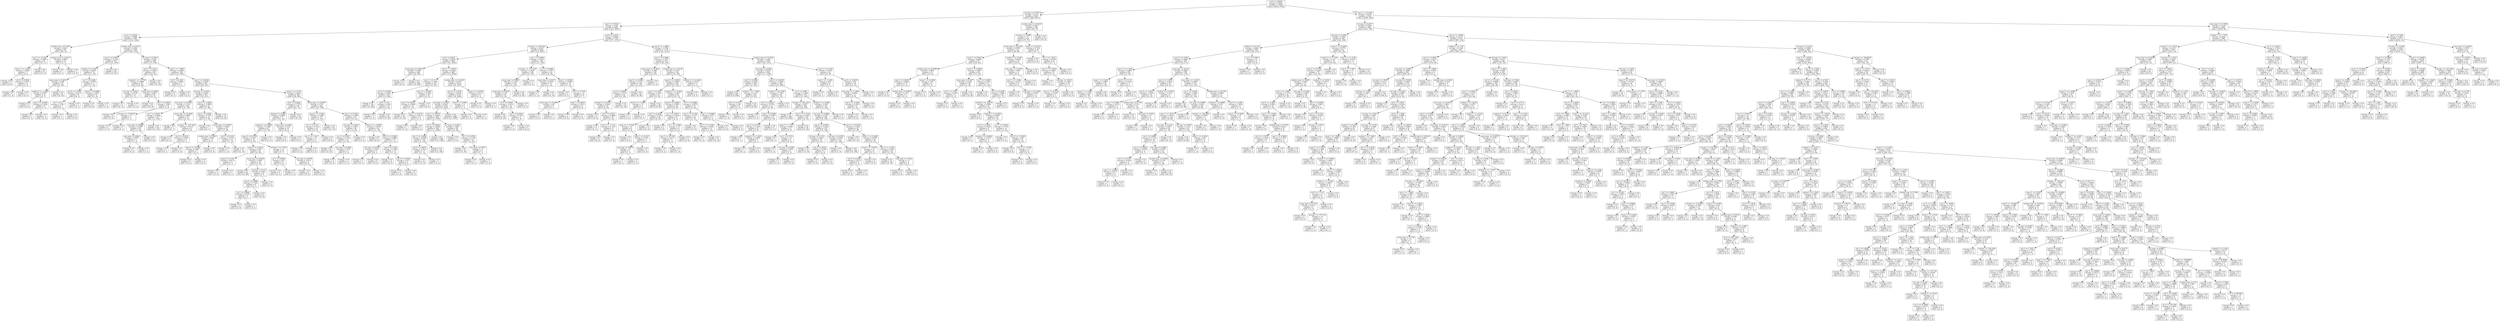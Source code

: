 digraph Tree {
node [shape=box] ;
0 [label="std X <= 0.6659\nentropy = 0.9063\nsamples = 14346\nvalue = [4616, 9730]"] ;
1 [label="std mag <= 0.5539\nentropy = 0.2112\nsamples = 9220\nvalue = [308, 8912]"] ;
0 -> 1 [labeldistance=2.5, labelangle=45, headlabel="True"] ;
2 [label="max Z <= 9.6323\nentropy = 0.162\nsamples = 9052\nvalue = [215, 8837]"] ;
1 -> 2 ;
3 [label="var X <= 0.0019\nentropy = 0.4882\nsamples = 1300\nvalue = [138, 1162]"] ;
2 -> 3 ;
4 [label="median mag <= 9.7595\nentropy = 0.6253\nsamples = 64\nvalue = [54, 10]"] ;
3 -> 4 ;
5 [label="min Y <= -0.1207\nentropy = 0.3095\nsamples = 54\nvalue = [51, 3]"] ;
4 -> 5 ;
6 [label="mean Y <= -2.3912\nentropy = 0.9852\nsamples = 7\nvalue = [4, 3]"] ;
5 -> 6 ;
7 [label="entropy = 0.0\nsamples = 3\nvalue = [3, 0]"] ;
6 -> 7 ;
8 [label="std X <= 0.0294\nentropy = 0.8113\nsamples = 4\nvalue = [1, 3]"] ;
6 -> 8 ;
9 [label="entropy = 0.0\nsamples = 1\nvalue = [1, 0]"] ;
8 -> 9 ;
10 [label="entropy = 0.0\nsamples = 3\nvalue = [0, 3]"] ;
8 -> 10 ;
11 [label="entropy = 0.0\nsamples = 47\nvalue = [47, 0]"] ;
5 -> 11 ;
12 [label="median mag <= 10.0217\nentropy = 0.8813\nsamples = 10\nvalue = [3, 7]"] ;
4 -> 12 ;
13 [label="entropy = 0.0\nsamples = 7\nvalue = [0, 7]"] ;
12 -> 13 ;
14 [label="entropy = 0.0\nsamples = 3\nvalue = [3, 0]"] ;
12 -> 14 ;
15 [label="median mag <= 9.5513\nentropy = 0.3583\nsamples = 1236\nvalue = [84, 1152]"] ;
3 -> 15 ;
16 [label="max Z <= 9.5201\nentropy = 0.1274\nsamples = 627\nvalue = [11, 616]"] ;
15 -> 16 ;
17 [label="median X <= 2.837\nentropy = 0.6274\nsamples = 70\nvalue = [11, 59]"] ;
16 -> 17 ;
18 [label="mean mag <= 9.4238\nentropy = 0.386\nsamples = 53\nvalue = [4, 49]"] ;
17 -> 18 ;
19 [label="median X <= -1.4995\nentropy = 0.9457\nsamples = 11\nvalue = [4, 7]"] ;
18 -> 19 ;
20 [label="entropy = 0.0\nsamples = 3\nvalue = [3, 0]"] ;
19 -> 20 ;
21 [label="max Z <= 9.5035\nentropy = 0.5436\nsamples = 8\nvalue = [1, 7]"] ;
19 -> 21 ;
22 [label="entropy = 0.0\nsamples = 7\nvalue = [0, 7]"] ;
21 -> 22 ;
23 [label="entropy = 0.0\nsamples = 1\nvalue = [1, 0]"] ;
21 -> 23 ;
24 [label="entropy = 0.0\nsamples = 42\nvalue = [0, 42]"] ;
18 -> 24 ;
25 [label="var Y <= 0.0492\nentropy = 0.9774\nsamples = 17\nvalue = [7, 10]"] ;
17 -> 25 ;
26 [label="min X <= 5.5184\nentropy = 0.8113\nsamples = 8\nvalue = [6, 2]"] ;
25 -> 26 ;
27 [label="std Y <= 0.1\nentropy = 0.5917\nsamples = 7\nvalue = [6, 1]"] ;
26 -> 27 ;
28 [label="entropy = 0.0\nsamples = 1\nvalue = [0, 1]"] ;
27 -> 28 ;
29 [label="entropy = 0.0\nsamples = 6\nvalue = [6, 0]"] ;
27 -> 29 ;
30 [label="entropy = 0.0\nsamples = 1\nvalue = [0, 1]"] ;
26 -> 30 ;
31 [label="mean Y <= 6.6466\nentropy = 0.5033\nsamples = 9\nvalue = [1, 8]"] ;
25 -> 31 ;
32 [label="entropy = 0.0\nsamples = 8\nvalue = [0, 8]"] ;
31 -> 32 ;
33 [label="entropy = 0.0\nsamples = 1\nvalue = [1, 0]"] ;
31 -> 33 ;
34 [label="entropy = 0.0\nsamples = 557\nvalue = [0, 557]"] ;
16 -> 34 ;
35 [label="var mag <= 0.0014\nentropy = 0.529\nsamples = 609\nvalue = [73, 536]"] ;
15 -> 35 ;
36 [label="std X <= 0.1143\nentropy = 0.9233\nsamples = 65\nvalue = [22, 43]"] ;
35 -> 36 ;
37 [label="median X <= -1.6794\nentropy = 0.9984\nsamples = 42\nvalue = [22, 20]"] ;
36 -> 37 ;
38 [label="var mag <= 0.0014\nentropy = 0.4138\nsamples = 12\nvalue = [1, 11]"] ;
37 -> 38 ;
39 [label="entropy = 0.0\nsamples = 11\nvalue = [0, 11]"] ;
38 -> 39 ;
40 [label="entropy = 0.0\nsamples = 1\nvalue = [1, 0]"] ;
38 -> 40 ;
41 [label="mean mag <= 9.666\nentropy = 0.8813\nsamples = 30\nvalue = [21, 9]"] ;
37 -> 41 ;
42 [label="entropy = 0.0\nsamples = 20\nvalue = [20, 0]"] ;
41 -> 42 ;
43 [label="min Y <= 4.8635\nentropy = 0.469\nsamples = 10\nvalue = [1, 9]"] ;
41 -> 43 ;
44 [label="entropy = 0.0\nsamples = 8\nvalue = [0, 8]"] ;
43 -> 44 ;
45 [label="entropy <= -170.8954\nentropy = 1.0\nsamples = 2\nvalue = [1, 1]"] ;
43 -> 45 ;
46 [label="entropy = 0.0\nsamples = 1\nvalue = [1, 0]"] ;
45 -> 46 ;
47 [label="entropy = 0.0\nsamples = 1\nvalue = [0, 1]"] ;
45 -> 47 ;
48 [label="entropy = 0.0\nsamples = 23\nvalue = [0, 23]"] ;
36 -> 48 ;
49 [label="max Y <= -7.0967\nentropy = 0.4489\nsamples = 544\nvalue = [51, 493]"] ;
35 -> 49 ;
50 [label="std Y <= 0.1691\nentropy = 0.8631\nsamples = 7\nvalue = [5, 2]"] ;
49 -> 50 ;
51 [label="entropy = 0.0\nsamples = 2\nvalue = [0, 2]"] ;
50 -> 51 ;
52 [label="entropy = 0.0\nsamples = 5\nvalue = [5, 0]"] ;
50 -> 52 ;
53 [label="max Y <= -0.4256\nentropy = 0.4218\nsamples = 537\nvalue = [46, 491]"] ;
49 -> 53 ;
54 [label="std mag <= 0.2016\nentropy = 0.2523\nsamples = 237\nvalue = [10, 227]"] ;
53 -> 54 ;
55 [label="max mag <= 10.5832\nentropy = 0.1212\nsamples = 182\nvalue = [3, 179]"] ;
54 -> 55 ;
56 [label="var Y <= 0.0074\nentropy = 0.0528\nsamples = 167\nvalue = [1, 166]"] ;
55 -> 56 ;
57 [label="max mag <= 9.8682\nentropy = 0.2499\nsamples = 24\nvalue = [1, 23]"] ;
56 -> 57 ;
58 [label="max mag <= 9.8601\nentropy = 0.9183\nsamples = 3\nvalue = [1, 2]"] ;
57 -> 58 ;
59 [label="entropy = 0.0\nsamples = 2\nvalue = [0, 2]"] ;
58 -> 59 ;
60 [label="entropy = 0.0\nsamples = 1\nvalue = [1, 0]"] ;
58 -> 60 ;
61 [label="entropy = 0.0\nsamples = 21\nvalue = [0, 21]"] ;
57 -> 61 ;
62 [label="entropy = 0.0\nsamples = 143\nvalue = [0, 143]"] ;
56 -> 62 ;
63 [label="mean mag <= 10.4044\nentropy = 0.5665\nsamples = 15\nvalue = [2, 13]"] ;
55 -> 63 ;
64 [label="entropy = 0.0\nsamples = 7\nvalue = [0, 7]"] ;
63 -> 64 ;
65 [label="entropy <= -187.1052\nentropy = 0.8113\nsamples = 8\nvalue = [2, 6]"] ;
63 -> 65 ;
66 [label="entropy = 0.0\nsamples = 5\nvalue = [0, 5]"] ;
65 -> 66 ;
67 [label="std X <= 0.2225\nentropy = 0.9183\nsamples = 3\nvalue = [2, 1]"] ;
65 -> 67 ;
68 [label="entropy = 0.0\nsamples = 1\nvalue = [0, 1]"] ;
67 -> 68 ;
69 [label="entropy = 0.0\nsamples = 2\nvalue = [2, 0]"] ;
67 -> 69 ;
70 [label="max X <= 4.3602\nentropy = 0.5499\nsamples = 55\nvalue = [7, 48]"] ;
54 -> 70 ;
71 [label="std Z <= 0.2398\nentropy = 0.7579\nsamples = 32\nvalue = [7, 25]"] ;
70 -> 71 ;
72 [label="entropy = 0.0\nsamples = 7\nvalue = [0, 7]"] ;
71 -> 72 ;
73 [label="mean mag <= 10.0957\nentropy = 0.8555\nsamples = 25\nvalue = [7, 18]"] ;
71 -> 73 ;
74 [label="median mag <= 9.8431\nentropy = 0.994\nsamples = 11\nvalue = [6, 5]"] ;
73 -> 74 ;
75 [label="max X <= -0.5266\nentropy = 0.8631\nsamples = 7\nvalue = [2, 5]"] ;
74 -> 75 ;
76 [label="entropy = 0.0\nsamples = 5\nvalue = [0, 5]"] ;
75 -> 76 ;
77 [label="entropy = 0.0\nsamples = 2\nvalue = [2, 0]"] ;
75 -> 77 ;
78 [label="entropy = 0.0\nsamples = 4\nvalue = [4, 0]"] ;
74 -> 78 ;
79 [label="std Y <= 0.2152\nentropy = 0.3712\nsamples = 14\nvalue = [1, 13]"] ;
73 -> 79 ;
80 [label="entropy = 0.0\nsamples = 1\nvalue = [1, 0]"] ;
79 -> 80 ;
81 [label="entropy = 0.0\nsamples = 13\nvalue = [0, 13]"] ;
79 -> 81 ;
82 [label="entropy = 0.0\nsamples = 23\nvalue = [0, 23]"] ;
70 -> 82 ;
83 [label="mean Y <= 1.4712\nentropy = 0.5294\nsamples = 300\nvalue = [36, 264]"] ;
53 -> 83 ;
84 [label="std Z <= 0.4452\nentropy = 0.7579\nsamples = 96\nvalue = [21, 75]"] ;
83 -> 84 ;
85 [label="median X <= 6.882\nentropy = 0.8454\nsamples = 77\nvalue = [21, 56]"] ;
84 -> 85 ;
86 [label="median Z <= 9.4096\nentropy = 0.7098\nsamples = 67\nvalue = [13, 54]"] ;
85 -> 86 ;
87 [label="mean Z <= 9.1676\nentropy = 0.7817\nsamples = 56\nvalue = [13, 43]"] ;
86 -> 87 ;
88 [label="mean Y <= -0.8112\nentropy = 0.5917\nsamples = 42\nvalue = [6, 36]"] ;
87 -> 88 ;
89 [label="mean Z <= 5.431\nentropy = 0.8113\nsamples = 4\nvalue = [3, 1]"] ;
88 -> 89 ;
90 [label="entropy = 0.0\nsamples = 3\nvalue = [3, 0]"] ;
89 -> 90 ;
91 [label="entropy = 0.0\nsamples = 1\nvalue = [0, 1]"] ;
89 -> 91 ;
92 [label="mean mag <= 9.9418\nentropy = 0.3985\nsamples = 38\nvalue = [3, 35]"] ;
88 -> 92 ;
93 [label="entropy = 0.0\nsamples = 28\nvalue = [0, 28]"] ;
92 -> 93 ;
94 [label="std mag <= 0.317\nentropy = 0.8813\nsamples = 10\nvalue = [3, 7]"] ;
92 -> 94 ;
95 [label="min X <= 4.5866\nentropy = 0.7642\nsamples = 9\nvalue = [2, 7]"] ;
94 -> 95 ;
96 [label="var Y <= 0.0696\nentropy = 0.9183\nsamples = 3\nvalue = [2, 1]"] ;
95 -> 96 ;
97 [label="entropy = 0.0\nsamples = 2\nvalue = [2, 0]"] ;
96 -> 97 ;
98 [label="entropy = 0.0\nsamples = 1\nvalue = [0, 1]"] ;
96 -> 98 ;
99 [label="entropy = 0.0\nsamples = 6\nvalue = [0, 6]"] ;
95 -> 99 ;
100 [label="entropy = 0.0\nsamples = 1\nvalue = [1, 0]"] ;
94 -> 100 ;
101 [label="median Y <= 0.7402\nentropy = 1.0\nsamples = 14\nvalue = [7, 7]"] ;
87 -> 101 ;
102 [label="var Y <= 0.0865\nentropy = 0.65\nsamples = 6\nvalue = [1, 5]"] ;
101 -> 102 ;
103 [label="entropy = 0.0\nsamples = 5\nvalue = [0, 5]"] ;
102 -> 103 ;
104 [label="entropy = 0.0\nsamples = 1\nvalue = [1, 0]"] ;
102 -> 104 ;
105 [label="min mag <= 9.8378\nentropy = 0.8113\nsamples = 8\nvalue = [6, 2]"] ;
101 -> 105 ;
106 [label="entropy = 0.0\nsamples = 6\nvalue = [6, 0]"] ;
105 -> 106 ;
107 [label="entropy = 0.0\nsamples = 2\nvalue = [0, 2]"] ;
105 -> 107 ;
108 [label="entropy = 0.0\nsamples = 11\nvalue = [0, 11]"] ;
86 -> 108 ;
109 [label="mean mag <= 9.862\nentropy = 0.7219\nsamples = 10\nvalue = [8, 2]"] ;
85 -> 109 ;
110 [label="entropy = 0.0\nsamples = 8\nvalue = [8, 0]"] ;
109 -> 110 ;
111 [label="entropy = 0.0\nsamples = 2\nvalue = [0, 2]"] ;
109 -> 111 ;
112 [label="entropy = 0.0\nsamples = 19\nvalue = [0, 19]"] ;
84 -> 112 ;
113 [label="mean mag <= 10.0657\nentropy = 0.379\nsamples = 204\nvalue = [15, 189]"] ;
83 -> 113 ;
114 [label="mean Z <= 3.7025\nentropy = 0.1099\nsamples = 137\nvalue = [2, 135]"] ;
113 -> 114 ;
115 [label="var Y <= 0.1371\nentropy = 0.7219\nsamples = 10\nvalue = [2, 8]"] ;
114 -> 115 ;
116 [label="min Z <= 1.1617\nentropy = 1.0\nsamples = 4\nvalue = [2, 2]"] ;
115 -> 116 ;
117 [label="entropy = 0.0\nsamples = 2\nvalue = [0, 2]"] ;
116 -> 117 ;
118 [label="entropy = 0.0\nsamples = 2\nvalue = [2, 0]"] ;
116 -> 118 ;
119 [label="entropy = 0.0\nsamples = 6\nvalue = [0, 6]"] ;
115 -> 119 ;
120 [label="entropy = 0.0\nsamples = 127\nvalue = [0, 127]"] ;
114 -> 120 ;
121 [label="max Z <= 8.7041\nentropy = 0.7098\nsamples = 67\nvalue = [13, 54]"] ;
113 -> 121 ;
122 [label="std mag <= 0.4414\nentropy = 0.2975\nsamples = 38\nvalue = [2, 36]"] ;
121 -> 122 ;
123 [label="var Z <= 0.3367\nentropy = 0.1793\nsamples = 37\nvalue = [1, 36]"] ;
122 -> 123 ;
124 [label="entropy = 0.0\nsamples = 32\nvalue = [0, 32]"] ;
123 -> 124 ;
125 [label="min mag <= 9.8922\nentropy = 0.7219\nsamples = 5\nvalue = [1, 4]"] ;
123 -> 125 ;
126 [label="entropy = 0.0\nsamples = 4\nvalue = [0, 4]"] ;
125 -> 126 ;
127 [label="entropy = 0.0\nsamples = 1\nvalue = [1, 0]"] ;
125 -> 127 ;
128 [label="entropy = 0.0\nsamples = 1\nvalue = [1, 0]"] ;
122 -> 128 ;
129 [label="mean X <= -3.3669\nentropy = 0.9576\nsamples = 29\nvalue = [11, 18]"] ;
121 -> 129 ;
130 [label="entropy = 0.0\nsamples = 6\nvalue = [0, 6]"] ;
129 -> 130 ;
131 [label="min X <= -2.5943\nentropy = 0.9986\nsamples = 23\nvalue = [11, 12]"] ;
129 -> 131 ;
132 [label="min mag <= 9.9327\nentropy = 0.5033\nsamples = 9\nvalue = [8, 1]"] ;
131 -> 132 ;
133 [label="entropy = 0.0\nsamples = 1\nvalue = [0, 1]"] ;
132 -> 133 ;
134 [label="entropy = 0.0\nsamples = 8\nvalue = [8, 0]"] ;
132 -> 134 ;
135 [label="max X <= 3.439\nentropy = 0.7496\nsamples = 14\nvalue = [3, 11]"] ;
131 -> 135 ;
136 [label="entropy = 0.0\nsamples = 9\nvalue = [0, 9]"] ;
135 -> 136 ;
137 [label="max X <= 5.0362\nentropy = 0.971\nsamples = 5\nvalue = [3, 2]"] ;
135 -> 137 ;
138 [label="entropy = 0.0\nsamples = 3\nvalue = [3, 0]"] ;
137 -> 138 ;
139 [label="entropy = 0.0\nsamples = 2\nvalue = [0, 2]"] ;
137 -> 139 ;
140 [label="std X <= 0.2275\nentropy = 0.0803\nsamples = 7752\nvalue = [77, 7675]"] ;
2 -> 140 ;
141 [label="entropy <= -189.7411\nentropy = 0.0477\nsamples = 6033\nvalue = [32, 6001]"] ;
140 -> 141 ;
142 [label="var X <= 0.0011\nentropy = 0.0342\nsamples = 5873\nvalue = [21, 5852]"] ;
141 -> 142 ;
143 [label="mean mag <= 9.6614\nentropy = 0.1948\nsamples = 266\nvalue = [8, 258]"] ;
142 -> 143 ;
144 [label="entropy = 0.0\nsamples = 8\nvalue = [8, 0]"] ;
143 -> 144 ;
145 [label="entropy = 0.0\nsamples = 258\nvalue = [0, 258]"] ;
143 -> 145 ;
146 [label="min X <= -1.0876\nentropy = 0.0236\nsamples = 5607\nvalue = [13, 5594]"] ;
142 -> 146 ;
147 [label="min Y <= 0.1117\nentropy = 0.1261\nsamples = 231\nvalue = [4, 227]"] ;
146 -> 147 ;
148 [label="var Z <= 0.0399\nentropy = 0.0441\nsamples = 207\nvalue = [1, 206]"] ;
147 -> 148 ;
149 [label="entropy = 0.0\nsamples = 184\nvalue = [0, 184]"] ;
148 -> 149 ;
150 [label="std Z <= 0.2\nentropy = 0.258\nsamples = 23\nvalue = [1, 22]"] ;
148 -> 150 ;
151 [label="entropy = 0.0\nsamples = 1\nvalue = [1, 0]"] ;
150 -> 151 ;
152 [label="entropy = 0.0\nsamples = 22\nvalue = [0, 22]"] ;
150 -> 152 ;
153 [label="max Z <= 10.5407\nentropy = 0.5436\nsamples = 24\nvalue = [3, 21]"] ;
147 -> 153 ;
154 [label="max Y <= 0.8531\nentropy = 0.2668\nsamples = 22\nvalue = [1, 21]"] ;
153 -> 154 ;
155 [label="entropy = 0.0\nsamples = 18\nvalue = [0, 18]"] ;
154 -> 155 ;
156 [label="max Y <= 0.9753\nentropy = 0.8113\nsamples = 4\nvalue = [1, 3]"] ;
154 -> 156 ;
157 [label="entropy = 0.0\nsamples = 1\nvalue = [1, 0]"] ;
156 -> 157 ;
158 [label="entropy = 0.0\nsamples = 3\nvalue = [0, 3]"] ;
156 -> 158 ;
159 [label="entropy = 0.0\nsamples = 2\nvalue = [2, 0]"] ;
153 -> 159 ;
160 [label="median mag <= 10.4533\nentropy = 0.0179\nsamples = 5376\nvalue = [9, 5367]"] ;
146 -> 160 ;
161 [label="min X <= 2.3078\nentropy = 0.0126\nsamples = 5372\nvalue = [6, 5366]"] ;
160 -> 161 ;
162 [label="min mag <= 9.5057\nentropy = 0.0107\nsamples = 5370\nvalue = [5, 5365]"] ;
161 -> 162 ;
163 [label="min Z <= 9.4679\nentropy = 0.0254\nsamples = 1981\nvalue = [5, 1976]"] ;
162 -> 163 ;
164 [label="var X <= 0.0046\nentropy = 0.0064\nsamples = 1941\nvalue = [1, 1940]"] ;
163 -> 164 ;
165 [label="min Y <= -0.2436\nentropy = 0.0568\nsamples = 153\nvalue = [1, 152]"] ;
164 -> 165 ;
166 [label="std X <= 0.0674\nentropy = 0.3912\nsamples = 13\nvalue = [1, 12]"] ;
165 -> 166 ;
167 [label="entropy = 0.0\nsamples = 12\nvalue = [0, 12]"] ;
166 -> 167 ;
168 [label="entropy = 0.0\nsamples = 1\nvalue = [1, 0]"] ;
166 -> 168 ;
169 [label="entropy = 0.0\nsamples = 140\nvalue = [0, 140]"] ;
165 -> 169 ;
170 [label="entropy = 0.0\nsamples = 1788\nvalue = [0, 1788]"] ;
164 -> 170 ;
171 [label="var mag <= 0.0031\nentropy = 0.469\nsamples = 40\nvalue = [4, 36]"] ;
163 -> 171 ;
172 [label="entropy = 0.0\nsamples = 3\nvalue = [3, 0]"] ;
171 -> 172 ;
173 [label="var Y <= 0.0748\nentropy = 0.1793\nsamples = 37\nvalue = [1, 36]"] ;
171 -> 173 ;
174 [label="entropy = 0.0\nsamples = 35\nvalue = [0, 35]"] ;
173 -> 174 ;
175 [label="max mag <= 9.9871\nentropy = 1.0\nsamples = 2\nvalue = [1, 1]"] ;
173 -> 175 ;
176 [label="entropy = 0.0\nsamples = 1\nvalue = [0, 1]"] ;
175 -> 176 ;
177 [label="entropy = 0.0\nsamples = 1\nvalue = [1, 0]"] ;
175 -> 177 ;
178 [label="entropy = 0.0\nsamples = 3389\nvalue = [0, 3389]"] ;
162 -> 178 ;
179 [label="max X <= 3.2099\nentropy = 1.0\nsamples = 2\nvalue = [1, 1]"] ;
161 -> 179 ;
180 [label="entropy = 0.0\nsamples = 1\nvalue = [1, 0]"] ;
179 -> 180 ;
181 [label="entropy = 0.0\nsamples = 1\nvalue = [0, 1]"] ;
179 -> 181 ;
182 [label="mean Y <= 0.0329\nentropy = 0.8113\nsamples = 4\nvalue = [3, 1]"] ;
160 -> 182 ;
183 [label="entropy = 0.0\nsamples = 3\nvalue = [3, 0]"] ;
182 -> 183 ;
184 [label="entropy = 0.0\nsamples = 1\nvalue = [0, 1]"] ;
182 -> 184 ;
185 [label="min Y <= 0.9856\nentropy = 0.3612\nsamples = 160\nvalue = [11, 149]"] ;
141 -> 185 ;
186 [label="entropy <= -172.1354\nentropy = 0.1623\nsamples = 126\nvalue = [3, 123]"] ;
185 -> 186 ;
187 [label="mean mag <= 9.8043\nentropy = 0.1184\nsamples = 125\nvalue = [2, 123]"] ;
186 -> 187 ;
188 [label="mean mag <= 9.8034\nentropy = 0.316\nsamples = 35\nvalue = [2, 33]"] ;
187 -> 188 ;
189 [label="var X <= 0.0444\nentropy = 0.1914\nsamples = 34\nvalue = [1, 33]"] ;
188 -> 189 ;
190 [label="entropy = 0.0\nsamples = 29\nvalue = [0, 29]"] ;
189 -> 190 ;
191 [label="var X <= 0.0464\nentropy = 0.7219\nsamples = 5\nvalue = [1, 4]"] ;
189 -> 191 ;
192 [label="entropy = 0.0\nsamples = 1\nvalue = [1, 0]"] ;
191 -> 192 ;
193 [label="entropy = 0.0\nsamples = 4\nvalue = [0, 4]"] ;
191 -> 193 ;
194 [label="entropy = 0.0\nsamples = 1\nvalue = [1, 0]"] ;
188 -> 194 ;
195 [label="entropy = 0.0\nsamples = 90\nvalue = [0, 90]"] ;
187 -> 195 ;
196 [label="entropy = 0.0\nsamples = 1\nvalue = [1, 0]"] ;
186 -> 196 ;
197 [label="var Z <= 0.0065\nentropy = 0.7871\nsamples = 34\nvalue = [8, 26]"] ;
185 -> 197 ;
198 [label="mean mag <= 9.9197\nentropy = 0.3534\nsamples = 15\nvalue = [1, 14]"] ;
197 -> 198 ;
199 [label="entropy = 0.0\nsamples = 1\nvalue = [1, 0]"] ;
198 -> 199 ;
200 [label="entropy = 0.0\nsamples = 14\nvalue = [0, 14]"] ;
198 -> 200 ;
201 [label="max Z <= 9.8569\nentropy = 0.9495\nsamples = 19\nvalue = [7, 12]"] ;
197 -> 201 ;
202 [label="entropy = 0.0\nsamples = 5\nvalue = [0, 5]"] ;
201 -> 202 ;
203 [label="std Y <= 0.1526\nentropy = 1.0\nsamples = 14\nvalue = [7, 7]"] ;
201 -> 203 ;
204 [label="mean mag <= 10.2806\nentropy = 0.65\nsamples = 6\nvalue = [5, 1]"] ;
203 -> 204 ;
205 [label="entropy = 0.0\nsamples = 5\nvalue = [5, 0]"] ;
204 -> 205 ;
206 [label="entropy = 0.0\nsamples = 1\nvalue = [0, 1]"] ;
204 -> 206 ;
207 [label="max Y <= 3.9016\nentropy = 0.8113\nsamples = 8\nvalue = [2, 6]"] ;
203 -> 207 ;
208 [label="entropy = 0.0\nsamples = 6\nvalue = [0, 6]"] ;
207 -> 208 ;
209 [label="entropy = 0.0\nsamples = 2\nvalue = [2, 0]"] ;
207 -> 209 ;
210 [label="min X <= -1.2885\nentropy = 0.1748\nsamples = 1719\nvalue = [45, 1674]"] ;
140 -> 210 ;
211 [label="max Y <= 0.3885\nentropy = 0.3722\nsamples = 279\nvalue = [20, 259]"] ;
210 -> 211 ;
212 [label="mean mag <= 10.4812\nentropy = 0.1882\nsamples = 139\nvalue = [4, 135]"] ;
211 -> 212 ;
213 [label="max X <= -0.9362\nentropy = 0.1511\nsamples = 138\nvalue = [3, 135]"] ;
212 -> 213 ;
214 [label="var Z <= 0.0604\nentropy = 0.3712\nsamples = 42\nvalue = [3, 39]"] ;
213 -> 214 ;
215 [label="median Z <= 9.2721\nentropy = 0.5436\nsamples = 24\nvalue = [3, 21]"] ;
214 -> 215 ;
216 [label="entropy = 0.0\nsamples = 2\nvalue = [2, 0]"] ;
215 -> 216 ;
217 [label="std Y <= 0.3255\nentropy = 0.2668\nsamples = 22\nvalue = [1, 21]"] ;
215 -> 217 ;
218 [label="entropy = 0.0\nsamples = 17\nvalue = [0, 17]"] ;
217 -> 218 ;
219 [label="max X <= -1.1141\nentropy = 0.7219\nsamples = 5\nvalue = [1, 4]"] ;
217 -> 219 ;
220 [label="entropy = 0.0\nsamples = 4\nvalue = [0, 4]"] ;
219 -> 220 ;
221 [label="entropy = 0.0\nsamples = 1\nvalue = [1, 0]"] ;
219 -> 221 ;
222 [label="entropy = 0.0\nsamples = 18\nvalue = [0, 18]"] ;
214 -> 222 ;
223 [label="entropy = 0.0\nsamples = 96\nvalue = [0, 96]"] ;
213 -> 223 ;
224 [label="entropy = 0.0\nsamples = 1\nvalue = [1, 0]"] ;
212 -> 224 ;
225 [label="median mag <= 10.4136\nentropy = 0.5127\nsamples = 140\nvalue = [16, 124]"] ;
211 -> 225 ;
226 [label="mean X <= -0.9618\nentropy = 0.4549\nsamples = 136\nvalue = [13, 123]"] ;
225 -> 226 ;
227 [label="max Y <= 0.423\nentropy = 0.1392\nsamples = 51\nvalue = [1, 50]"] ;
226 -> 227 ;
228 [label="mean X <= -1.4491\nentropy = 1.0\nsamples = 2\nvalue = [1, 1]"] ;
227 -> 228 ;
229 [label="entropy = 0.0\nsamples = 1\nvalue = [1, 0]"] ;
228 -> 229 ;
230 [label="entropy = 0.0\nsamples = 1\nvalue = [0, 1]"] ;
228 -> 230 ;
231 [label="entropy = 0.0\nsamples = 49\nvalue = [0, 49]"] ;
227 -> 231 ;
232 [label="median X <= -0.7425\nentropy = 0.5873\nsamples = 85\nvalue = [12, 73]"] ;
226 -> 232 ;
233 [label="mean Z <= 9.8041\nentropy = 0.9059\nsamples = 28\nvalue = [9, 19]"] ;
232 -> 233 ;
234 [label="std Y <= 0.3328\nentropy = 0.7219\nsamples = 20\nvalue = [4, 16]"] ;
233 -> 234 ;
235 [label="mean X <= -0.8762\nentropy = 1.0\nsamples = 8\nvalue = [4, 4]"] ;
234 -> 235 ;
236 [label="entropy = 0.0\nsamples = 3\nvalue = [0, 3]"] ;
235 -> 236 ;
237 [label="mean Y <= 0.2197\nentropy = 0.7219\nsamples = 5\nvalue = [4, 1]"] ;
235 -> 237 ;
238 [label="max mag <= 9.8074\nentropy = 1.0\nsamples = 2\nvalue = [1, 1]"] ;
237 -> 238 ;
239 [label="entropy = 0.0\nsamples = 1\nvalue = [0, 1]"] ;
238 -> 239 ;
240 [label="entropy = 0.0\nsamples = 1\nvalue = [1, 0]"] ;
238 -> 240 ;
241 [label="entropy = 0.0\nsamples = 3\nvalue = [3, 0]"] ;
237 -> 241 ;
242 [label="entropy = 0.0\nsamples = 12\nvalue = [0, 12]"] ;
234 -> 242 ;
243 [label="var Y <= 0.0679\nentropy = 0.9544\nsamples = 8\nvalue = [5, 3]"] ;
233 -> 243 ;
244 [label="entropy = 0.0\nsamples = 2\nvalue = [2, 0]"] ;
243 -> 244 ;
245 [label="var Y <= 0.2098\nentropy = 1.0\nsamples = 6\nvalue = [3, 3]"] ;
243 -> 245 ;
246 [label="max Z <= 10.7025\nentropy = 0.8113\nsamples = 4\nvalue = [1, 3]"] ;
245 -> 246 ;
247 [label="entropy = 0.0\nsamples = 3\nvalue = [0, 3]"] ;
246 -> 247 ;
248 [label="entropy = 0.0\nsamples = 1\nvalue = [1, 0]"] ;
246 -> 248 ;
249 [label="entropy = 0.0\nsamples = 2\nvalue = [2, 0]"] ;
245 -> 249 ;
250 [label="var Y <= 0.4988\nentropy = 0.2975\nsamples = 57\nvalue = [3, 54]"] ;
232 -> 250 ;
251 [label="min Y <= -0.1785\nentropy = 0.1371\nsamples = 52\nvalue = [1, 51]"] ;
250 -> 251 ;
252 [label="entropy = 0.0\nsamples = 37\nvalue = [0, 37]"] ;
251 -> 252 ;
253 [label="min Y <= -0.1506\nentropy = 0.3534\nsamples = 15\nvalue = [1, 14]"] ;
251 -> 253 ;
254 [label="entropy = 0.0\nsamples = 1\nvalue = [1, 0]"] ;
253 -> 254 ;
255 [label="entropy = 0.0\nsamples = 14\nvalue = [0, 14]"] ;
253 -> 255 ;
256 [label="max Y <= 0.6898\nentropy = 0.971\nsamples = 5\nvalue = [2, 3]"] ;
250 -> 256 ;
257 [label="entropy = 0.0\nsamples = 2\nvalue = [2, 0]"] ;
256 -> 257 ;
258 [label="entropy = 0.0\nsamples = 3\nvalue = [0, 3]"] ;
256 -> 258 ;
259 [label="median Z <= 10.4442\nentropy = 0.8113\nsamples = 4\nvalue = [3, 1]"] ;
225 -> 259 ;
260 [label="entropy = 0.0\nsamples = 3\nvalue = [3, 0]"] ;
259 -> 260 ;
261 [label="entropy = 0.0\nsamples = 1\nvalue = [0, 1]"] ;
259 -> 261 ;
262 [label="median mag <= 10.3902\nentropy = 0.1264\nsamples = 1440\nvalue = [25, 1415]"] ;
210 -> 262 ;
263 [label="min mag <= 9.4756\nentropy = 0.0938\nsamples = 1416\nvalue = [17, 1399]"] ;
262 -> 263 ;
264 [label="std X <= 0.5286\nentropy = 0.0123\nsamples = 920\nvalue = [1, 919]"] ;
263 -> 264 ;
265 [label="entropy = 0.0\nsamples = 854\nvalue = [0, 854]"] ;
264 -> 265 ;
266 [label="median Y <= -1.2508\nentropy = 0.1133\nsamples = 66\nvalue = [1, 65]"] ;
264 -> 266 ;
267 [label="std X <= 0.5311\nentropy = 0.65\nsamples = 6\nvalue = [1, 5]"] ;
266 -> 267 ;
268 [label="entropy = 0.0\nsamples = 1\nvalue = [1, 0]"] ;
267 -> 268 ;
269 [label="entropy = 0.0\nsamples = 5\nvalue = [0, 5]"] ;
267 -> 269 ;
270 [label="entropy = 0.0\nsamples = 60\nvalue = [0, 60]"] ;
266 -> 270 ;
271 [label="max Z <= 9.8478\nentropy = 0.2056\nsamples = 496\nvalue = [16, 480]"] ;
263 -> 271 ;
272 [label="median Z <= 9.7288\nentropy = 0.7383\nsamples = 24\nvalue = [5, 19]"] ;
271 -> 272 ;
273 [label="var X <= 0.0523\nentropy = 0.5746\nsamples = 22\nvalue = [3, 19]"] ;
272 -> 273 ;
274 [label="entropy = 0.0\nsamples = 1\nvalue = [1, 0]"] ;
273 -> 274 ;
275 [label="min Z <= 9.2809\nentropy = 0.4537\nsamples = 21\nvalue = [2, 19]"] ;
273 -> 275 ;
276 [label="min Z <= 9.1576\nentropy = 0.7219\nsamples = 10\nvalue = [2, 8]"] ;
275 -> 276 ;
277 [label="entropy = 0.0\nsamples = 7\nvalue = [0, 7]"] ;
276 -> 277 ;
278 [label="median X <= 1.6455\nentropy = 0.9183\nsamples = 3\nvalue = [2, 1]"] ;
276 -> 278 ;
279 [label="entropy = 0.0\nsamples = 1\nvalue = [0, 1]"] ;
278 -> 279 ;
280 [label="entropy = 0.0\nsamples = 2\nvalue = [2, 0]"] ;
278 -> 280 ;
281 [label="entropy = 0.0\nsamples = 11\nvalue = [0, 11]"] ;
275 -> 281 ;
282 [label="entropy = 0.0\nsamples = 2\nvalue = [2, 0]"] ;
272 -> 282 ;
283 [label="var Y <= 0.082\nentropy = 0.1596\nsamples = 472\nvalue = [11, 461]"] ;
271 -> 283 ;
284 [label="entropy <= -201.1614\nentropy = 0.057\nsamples = 305\nvalue = [2, 303]"] ;
283 -> 284 ;
285 [label="entropy = 0.0\nsamples = 260\nvalue = [0, 260]"] ;
284 -> 285 ;
286 [label="max Y <= -0.7525\nentropy = 0.2623\nsamples = 45\nvalue = [2, 43]"] ;
284 -> 286 ;
287 [label="mean Y <= -1.533\nentropy = 0.684\nsamples = 11\nvalue = [2, 9]"] ;
286 -> 287 ;
288 [label="entropy = 0.0\nsamples = 7\nvalue = [0, 7]"] ;
287 -> 288 ;
289 [label="var X <= 0.1074\nentropy = 1.0\nsamples = 4\nvalue = [2, 2]"] ;
287 -> 289 ;
290 [label="entropy = 0.0\nsamples = 1\nvalue = [1, 0]"] ;
289 -> 290 ;
291 [label="var mag <= 0.0285\nentropy = 0.9183\nsamples = 3\nvalue = [1, 2]"] ;
289 -> 291 ;
292 [label="entropy = 0.0\nsamples = 1\nvalue = [1, 0]"] ;
291 -> 292 ;
293 [label="entropy = 0.0\nsamples = 2\nvalue = [0, 2]"] ;
291 -> 293 ;
294 [label="entropy = 0.0\nsamples = 34\nvalue = [0, 34]"] ;
286 -> 294 ;
295 [label="median Y <= 3.4445\nentropy = 0.3027\nsamples = 167\nvalue = [9, 158]"] ;
283 -> 295 ;
296 [label="var mag <= 0.0608\nentropy = 0.2787\nsamples = 166\nvalue = [8, 158]"] ;
295 -> 296 ;
297 [label="max Z <= 9.9709\nentropy = 0.1654\nsamples = 123\nvalue = [3, 120]"] ;
296 -> 297 ;
298 [label="std mag <= 0.1274\nentropy = 0.5436\nsamples = 16\nvalue = [2, 14]"] ;
297 -> 298 ;
299 [label="entropy = 0.0\nsamples = 10\nvalue = [0, 10]"] ;
298 -> 299 ;
300 [label="max Z <= 9.924\nentropy = 0.9183\nsamples = 6\nvalue = [2, 4]"] ;
298 -> 300 ;
301 [label="entropy = 0.0\nsamples = 4\nvalue = [0, 4]"] ;
300 -> 301 ;
302 [label="entropy = 0.0\nsamples = 2\nvalue = [2, 0]"] ;
300 -> 302 ;
303 [label="min mag <= 9.4769\nentropy = 0.0764\nsamples = 107\nvalue = [1, 106]"] ;
297 -> 303 ;
304 [label="entropy = 0.0\nsamples = 1\nvalue = [1, 0]"] ;
303 -> 304 ;
305 [label="entropy = 0.0\nsamples = 106\nvalue = [0, 106]"] ;
303 -> 305 ;
306 [label="max Z <= 10.6353\nentropy = 0.5186\nsamples = 43\nvalue = [5, 38]"] ;
296 -> 306 ;
307 [label="entropy = 0.0\nsamples = 15\nvalue = [0, 15]"] ;
306 -> 307 ;
308 [label="mean Y <= -0.2299\nentropy = 0.6769\nsamples = 28\nvalue = [5, 23]"] ;
306 -> 308 ;
309 [label="mean Y <= -0.6978\nentropy = 1.0\nsamples = 6\nvalue = [3, 3]"] ;
308 -> 309 ;
310 [label="var X <= 0.2592\nentropy = 0.8113\nsamples = 4\nvalue = [1, 3]"] ;
309 -> 310 ;
311 [label="entropy = 0.0\nsamples = 3\nvalue = [0, 3]"] ;
310 -> 311 ;
312 [label="entropy = 0.0\nsamples = 1\nvalue = [1, 0]"] ;
310 -> 312 ;
313 [label="entropy = 0.0\nsamples = 2\nvalue = [2, 0]"] ;
309 -> 313 ;
314 [label="max Y <= 1.5597\nentropy = 0.4395\nsamples = 22\nvalue = [2, 20]"] ;
308 -> 314 ;
315 [label="entropy = 0.0\nsamples = 18\nvalue = [0, 18]"] ;
314 -> 315 ;
316 [label="max mag <= 10.923\nentropy = 1.0\nsamples = 4\nvalue = [2, 2]"] ;
314 -> 316 ;
317 [label="entropy = 0.0\nsamples = 2\nvalue = [2, 0]"] ;
316 -> 317 ;
318 [label="entropy = 0.0\nsamples = 2\nvalue = [0, 2]"] ;
316 -> 318 ;
319 [label="entropy = 0.0\nsamples = 1\nvalue = [1, 0]"] ;
295 -> 319 ;
320 [label="mean Z <= 10.305\nentropy = 0.9183\nsamples = 24\nvalue = [8, 16]"] ;
262 -> 320 ;
321 [label="max Y <= -1.1093\nentropy = 0.65\nsamples = 6\nvalue = [5, 1]"] ;
320 -> 321 ;
322 [label="entropy = 0.0\nsamples = 1\nvalue = [0, 1]"] ;
321 -> 322 ;
323 [label="entropy = 0.0\nsamples = 5\nvalue = [5, 0]"] ;
321 -> 323 ;
324 [label="min X <= -0.6078\nentropy = 0.65\nsamples = 18\nvalue = [3, 15]"] ;
320 -> 324 ;
325 [label="max mag <= 11.2992\nentropy = 0.8454\nsamples = 11\nvalue = [3, 8]"] ;
324 -> 325 ;
326 [label="min X <= -0.7484\nentropy = 0.5033\nsamples = 9\nvalue = [1, 8]"] ;
325 -> 326 ;
327 [label="entropy = 0.0\nsamples = 8\nvalue = [0, 8]"] ;
326 -> 327 ;
328 [label="entropy = 0.0\nsamples = 1\nvalue = [1, 0]"] ;
326 -> 328 ;
329 [label="entropy = 0.0\nsamples = 2\nvalue = [2, 0]"] ;
325 -> 329 ;
330 [label="entropy = 0.0\nsamples = 7\nvalue = [0, 7]"] ;
324 -> 330 ;
331 [label="median mag <= 10.4418\nentropy = 0.9917\nsamples = 168\nvalue = [93, 75]"] ;
1 -> 331 ;
332 [label="std mag <= 1.0498\nentropy = 1.0\nsamples = 150\nvalue = [75, 75]"] ;
331 -> 332 ;
333 [label="mean mag <= 10.3346\nentropy = 0.9784\nsamples = 116\nvalue = [48, 68]"] ;
332 -> 333 ;
334 [label="mean Z <= 9.0413\nentropy = 0.8498\nsamples = 87\nvalue = [24, 63]"] ;
333 -> 334 ;
335 [label="median mag <= 10.0469\nentropy = 0.9852\nsamples = 21\nvalue = [12, 9]"] ;
334 -> 335 ;
336 [label="max X <= 5.8025\nentropy = 0.8366\nsamples = 15\nvalue = [11, 4]"] ;
335 -> 336 ;
337 [label="entropy = 0.0\nsamples = 10\nvalue = [10, 0]"] ;
336 -> 337 ;
338 [label="median mag <= 9.9918\nentropy = 0.7219\nsamples = 5\nvalue = [1, 4]"] ;
336 -> 338 ;
339 [label="entropy = 0.0\nsamples = 4\nvalue = [0, 4]"] ;
338 -> 339 ;
340 [label="entropy = 0.0\nsamples = 1\nvalue = [1, 0]"] ;
338 -> 340 ;
341 [label="mean Y <= -6.6368\nentropy = 0.65\nsamples = 6\nvalue = [1, 5]"] ;
335 -> 341 ;
342 [label="entropy = 0.0\nsamples = 1\nvalue = [1, 0]"] ;
341 -> 342 ;
343 [label="entropy = 0.0\nsamples = 5\nvalue = [0, 5]"] ;
341 -> 343 ;
344 [label="mean Z <= 9.4848\nentropy = 0.684\nsamples = 66\nvalue = [12, 54]"] ;
334 -> 344 ;
345 [label="mean mag <= 9.4077\nentropy = 0.2164\nsamples = 29\nvalue = [1, 28]"] ;
344 -> 345 ;
346 [label="min Y <= -2.041\nentropy = 0.9183\nsamples = 3\nvalue = [1, 2]"] ;
345 -> 346 ;
347 [label="entropy = 0.0\nsamples = 2\nvalue = [0, 2]"] ;
346 -> 347 ;
348 [label="entropy = 0.0\nsamples = 1\nvalue = [1, 0]"] ;
346 -> 348 ;
349 [label="entropy = 0.0\nsamples = 26\nvalue = [0, 26]"] ;
345 -> 349 ;
350 [label="var Y <= 0.2385\nentropy = 0.878\nsamples = 37\nvalue = [11, 26]"] ;
344 -> 350 ;
351 [label="entropy = 0.0\nsamples = 9\nvalue = [0, 9]"] ;
350 -> 351 ;
352 [label="var X <= 0.3599\nentropy = 0.9666\nsamples = 28\nvalue = [11, 17]"] ;
350 -> 352 ;
353 [label="median X <= -0.8578\nentropy = 0.9986\nsamples = 23\nvalue = [11, 12]"] ;
352 -> 353 ;
354 [label="entropy = 0.0\nsamples = 4\nvalue = [4, 0]"] ;
353 -> 354 ;
355 [label="median Y <= -0.2952\nentropy = 0.9495\nsamples = 19\nvalue = [7, 12]"] ;
353 -> 355 ;
356 [label="var Z <= 0.3851\nentropy = 0.9183\nsamples = 6\nvalue = [4, 2]"] ;
355 -> 356 ;
357 [label="entropy = 0.0\nsamples = 1\nvalue = [0, 1]"] ;
356 -> 357 ;
358 [label="median X <= 0.0664\nentropy = 0.7219\nsamples = 5\nvalue = [4, 1]"] ;
356 -> 358 ;
359 [label="entropy = 0.0\nsamples = 1\nvalue = [0, 1]"] ;
358 -> 359 ;
360 [label="entropy = 0.0\nsamples = 4\nvalue = [4, 0]"] ;
358 -> 360 ;
361 [label="var Y <= 0.2653\nentropy = 0.7793\nsamples = 13\nvalue = [3, 10]"] ;
355 -> 361 ;
362 [label="entropy = 0.0\nsamples = 1\nvalue = [1, 0]"] ;
361 -> 362 ;
363 [label="max Z <= 11.4855\nentropy = 0.65\nsamples = 12\nvalue = [2, 10]"] ;
361 -> 363 ;
364 [label="entropy = 0.0\nsamples = 8\nvalue = [0, 8]"] ;
363 -> 364 ;
365 [label="min Y <= -1.0726\nentropy = 1.0\nsamples = 4\nvalue = [2, 2]"] ;
363 -> 365 ;
366 [label="entropy = 0.0\nsamples = 2\nvalue = [2, 0]"] ;
365 -> 366 ;
367 [label="entropy = 0.0\nsamples = 2\nvalue = [0, 2]"] ;
365 -> 367 ;
368 [label="entropy = 0.0\nsamples = 5\nvalue = [0, 5]"] ;
352 -> 368 ;
369 [label="median X <= -0.384\nentropy = 0.6632\nsamples = 29\nvalue = [24, 5]"] ;
333 -> 369 ;
370 [label="max mag <= 12.8149\nentropy = 0.994\nsamples = 11\nvalue = [6, 5]"] ;
369 -> 370 ;
371 [label="min Y <= -1.1466\nentropy = 0.8113\nsamples = 8\nvalue = [6, 2]"] ;
370 -> 371 ;
372 [label="entropy = 0.0\nsamples = 5\nvalue = [5, 0]"] ;
371 -> 372 ;
373 [label="max mag <= 12.7208\nentropy = 0.9183\nsamples = 3\nvalue = [1, 2]"] ;
371 -> 373 ;
374 [label="entropy = 0.0\nsamples = 2\nvalue = [0, 2]"] ;
373 -> 374 ;
375 [label="entropy = 0.0\nsamples = 1\nvalue = [1, 0]"] ;
373 -> 375 ;
376 [label="entropy = 0.0\nsamples = 3\nvalue = [0, 3]"] ;
370 -> 376 ;
377 [label="entropy = 0.0\nsamples = 18\nvalue = [18, 0]"] ;
369 -> 377 ;
378 [label="mean Z <= 8.8713\nentropy = 0.7335\nsamples = 34\nvalue = [27, 7]"] ;
332 -> 378 ;
379 [label="entropy = 0.0\nsamples = 10\nvalue = [10, 0]"] ;
378 -> 379 ;
380 [label="var Y <= 1.6707\nentropy = 0.8709\nsamples = 24\nvalue = [17, 7]"] ;
378 -> 380 ;
381 [label="max Z <= 11.4523\nentropy = 0.4855\nsamples = 19\nvalue = [17, 2]"] ;
380 -> 381 ;
382 [label="entropy = 0.0\nsamples = 1\nvalue = [0, 1]"] ;
381 -> 382 ;
383 [label="std mag <= 1.0915\nentropy = 0.3095\nsamples = 18\nvalue = [17, 1]"] ;
381 -> 383 ;
384 [label="max Z <= 12.5714\nentropy = 0.9183\nsamples = 3\nvalue = [2, 1]"] ;
383 -> 384 ;
385 [label="entropy = 0.0\nsamples = 1\nvalue = [0, 1]"] ;
384 -> 385 ;
386 [label="entropy = 0.0\nsamples = 2\nvalue = [2, 0]"] ;
384 -> 386 ;
387 [label="entropy = 0.0\nsamples = 15\nvalue = [15, 0]"] ;
383 -> 387 ;
388 [label="entropy = 0.0\nsamples = 5\nvalue = [0, 5]"] ;
380 -> 388 ;
389 [label="entropy = 0.0\nsamples = 18\nvalue = [18, 0]"] ;
331 -> 389 ;
390 [label="max Z <= 12.1818\nentropy = 0.6333\nsamples = 5126\nvalue = [4308, 818]"] ;
0 -> 390 [labeldistance=2.5, labelangle=-45, headlabel="False"] ;
391 [label="var mag <= 0.4727\nentropy = 0.9935\nsamples = 1666\nvalue = [912, 754]"] ;
390 -> 391 ;
392 [label="std mag <= 0.5494\nentropy = 0.5832\nsamples = 394\nvalue = [55, 339]"] ;
391 -> 392 ;
393 [label="median Y <= 8.119\nentropy = 0.4445\nsamples = 303\nvalue = [28, 275]"] ;
392 -> 393 ;
394 [label="mean X <= -0.563\nentropy = 0.4069\nsamples = 295\nvalue = [24, 271]"] ;
393 -> 394 ;
395 [label="max Z <= 11.1925\nentropy = 0.2006\nsamples = 96\nvalue = [3, 93]"] ;
394 -> 395 ;
396 [label="mean Y <= -1.8217\nentropy = 0.0857\nsamples = 93\nvalue = [1, 92]"] ;
395 -> 396 ;
397 [label="mean Y <= -1.866\nentropy = 0.2223\nsamples = 28\nvalue = [1, 27]"] ;
396 -> 397 ;
398 [label="entropy = 0.0\nsamples = 27\nvalue = [0, 27]"] ;
397 -> 398 ;
399 [label="entropy = 0.0\nsamples = 1\nvalue = [1, 0]"] ;
397 -> 399 ;
400 [label="entropy = 0.0\nsamples = 65\nvalue = [0, 65]"] ;
396 -> 400 ;
401 [label="min Z <= 9.1172\nentropy = 0.9183\nsamples = 3\nvalue = [2, 1]"] ;
395 -> 401 ;
402 [label="entropy = 0.0\nsamples = 2\nvalue = [2, 0]"] ;
401 -> 402 ;
403 [label="entropy = 0.0\nsamples = 1\nvalue = [0, 1]"] ;
401 -> 403 ;
404 [label="max mag <= 10.141\nentropy = 0.4863\nsamples = 199\nvalue = [21, 178]"] ;
394 -> 404 ;
405 [label="min X <= 1.3876\nentropy = 0.9321\nsamples = 23\nvalue = [8, 15]"] ;
404 -> 405 ;
406 [label="min X <= -1.9013\nentropy = 0.7642\nsamples = 18\nvalue = [4, 14]"] ;
405 -> 406 ;
407 [label="max Y <= 0.888\nentropy = 0.8113\nsamples = 4\nvalue = [3, 1]"] ;
406 -> 407 ;
408 [label="entropy = 0.0\nsamples = 3\nvalue = [3, 0]"] ;
407 -> 408 ;
409 [label="entropy = 0.0\nsamples = 1\nvalue = [0, 1]"] ;
407 -> 409 ;
410 [label="median mag <= 9.7792\nentropy = 0.3712\nsamples = 14\nvalue = [1, 13]"] ;
406 -> 410 ;
411 [label="entropy = 0.0\nsamples = 12\nvalue = [0, 12]"] ;
410 -> 411 ;
412 [label="min mag <= 9.4335\nentropy = 1.0\nsamples = 2\nvalue = [1, 1]"] ;
410 -> 412 ;
413 [label="entropy = 0.0\nsamples = 1\nvalue = [1, 0]"] ;
412 -> 413 ;
414 [label="entropy = 0.0\nsamples = 1\nvalue = [0, 1]"] ;
412 -> 414 ;
415 [label="median X <= 5.0195\nentropy = 0.7219\nsamples = 5\nvalue = [4, 1]"] ;
405 -> 415 ;
416 [label="entropy = 0.0\nsamples = 4\nvalue = [4, 0]"] ;
415 -> 416 ;
417 [label="entropy = 0.0\nsamples = 1\nvalue = [0, 1]"] ;
415 -> 417 ;
418 [label="max mag <= 11.2393\nentropy = 0.3802\nsamples = 176\nvalue = [13, 163]"] ;
404 -> 418 ;
419 [label="var Y <= 0.2329\nentropy = 0.3081\nsamples = 163\nvalue = [9, 154]"] ;
418 -> 419 ;
420 [label="entropy = 0.0\nsamples = 58\nvalue = [0, 58]"] ;
419 -> 420 ;
421 [label="var mag <= 0.2889\nentropy = 0.422\nsamples = 105\nvalue = [9, 96]"] ;
419 -> 421 ;
422 [label="max Y <= 1.8733\nentropy = 0.3912\nsamples = 104\nvalue = [8, 96]"] ;
421 -> 422 ;
423 [label="min mag <= 9.3221\nentropy = 0.5917\nsamples = 49\nvalue = [7, 42]"] ;
422 -> 423 ;
424 [label="std Z <= 0.4099\nentropy = 0.7335\nsamples = 34\nvalue = [7, 27]"] ;
423 -> 424 ;
425 [label="min Z <= 8.8879\nentropy = 0.9799\nsamples = 12\nvalue = [5, 7]"] ;
424 -> 425 ;
426 [label="std Z <= 0.3725\nentropy = 0.9544\nsamples = 8\nvalue = [5, 3]"] ;
425 -> 426 ;
427 [label="max Y <= -3.9465\nentropy = 0.8113\nsamples = 4\nvalue = [1, 3]"] ;
426 -> 427 ;
428 [label="entropy = 0.0\nsamples = 1\nvalue = [1, 0]"] ;
427 -> 428 ;
429 [label="entropy = 0.0\nsamples = 3\nvalue = [0, 3]"] ;
427 -> 429 ;
430 [label="entropy = 0.0\nsamples = 4\nvalue = [4, 0]"] ;
426 -> 430 ;
431 [label="entropy = 0.0\nsamples = 4\nvalue = [0, 4]"] ;
425 -> 431 ;
432 [label="min mag <= 9.3063\nentropy = 0.4395\nsamples = 22\nvalue = [2, 20]"] ;
424 -> 432 ;
433 [label="median mag <= 9.5649\nentropy = 0.2762\nsamples = 21\nvalue = [1, 20]"] ;
432 -> 433 ;
434 [label="entropy = 0.0\nsamples = 1\nvalue = [1, 0]"] ;
433 -> 434 ;
435 [label="entropy = 0.0\nsamples = 20\nvalue = [0, 20]"] ;
433 -> 435 ;
436 [label="entropy = 0.0\nsamples = 1\nvalue = [1, 0]"] ;
432 -> 436 ;
437 [label="entropy = 0.0\nsamples = 15\nvalue = [0, 15]"] ;
423 -> 437 ;
438 [label="std mag <= 0.5052\nentropy = 0.1311\nsamples = 55\nvalue = [1, 54]"] ;
422 -> 438 ;
439 [label="entropy = 0.0\nsamples = 49\nvalue = [0, 49]"] ;
438 -> 439 ;
440 [label="mean Y <= -0.4416\nentropy = 0.65\nsamples = 6\nvalue = [1, 5]"] ;
438 -> 440 ;
441 [label="entropy = 0.0\nsamples = 1\nvalue = [1, 0]"] ;
440 -> 441 ;
442 [label="entropy = 0.0\nsamples = 5\nvalue = [0, 5]"] ;
440 -> 442 ;
443 [label="entropy = 0.0\nsamples = 1\nvalue = [1, 0]"] ;
421 -> 443 ;
444 [label="median mag <= 10.1801\nentropy = 0.8905\nsamples = 13\nvalue = [4, 9]"] ;
418 -> 444 ;
445 [label="median Z <= 9.6985\nentropy = 0.971\nsamples = 5\nvalue = [3, 2]"] ;
444 -> 445 ;
446 [label="entropy <= -162.0941\nentropy = 0.9183\nsamples = 3\nvalue = [1, 2]"] ;
445 -> 446 ;
447 [label="entropy = 0.0\nsamples = 2\nvalue = [0, 2]"] ;
446 -> 447 ;
448 [label="entropy = 0.0\nsamples = 1\nvalue = [1, 0]"] ;
446 -> 448 ;
449 [label="entropy = 0.0\nsamples = 2\nvalue = [2, 0]"] ;
445 -> 449 ;
450 [label="min X <= -1.093\nentropy = 0.5436\nsamples = 8\nvalue = [1, 7]"] ;
444 -> 450 ;
451 [label="mean Z <= 10.2839\nentropy = 1.0\nsamples = 2\nvalue = [1, 1]"] ;
450 -> 451 ;
452 [label="entropy = 0.0\nsamples = 1\nvalue = [0, 1]"] ;
451 -> 452 ;
453 [label="entropy = 0.0\nsamples = 1\nvalue = [1, 0]"] ;
451 -> 453 ;
454 [label="entropy = 0.0\nsamples = 6\nvalue = [0, 6]"] ;
450 -> 454 ;
455 [label="var Z <= 0.4803\nentropy = 1.0\nsamples = 8\nvalue = [4, 4]"] ;
393 -> 455 ;
456 [label="entropy = 0.0\nsamples = 4\nvalue = [4, 0]"] ;
455 -> 456 ;
457 [label="entropy = 0.0\nsamples = 4\nvalue = [0, 4]"] ;
455 -> 457 ;
458 [label="mean Z <= 10.2005\nentropy = 0.8772\nsamples = 91\nvalue = [27, 64]"] ;
392 -> 458 ;
459 [label="median X <= 7.1166\nentropy = 0.727\nsamples = 79\nvalue = [16, 63]"] ;
458 -> 459 ;
460 [label="max X <= 8.7518\nentropy = 0.6343\nsamples = 75\nvalue = [12, 63]"] ;
459 -> 460 ;
461 [label="median mag <= 9.9431\nentropy = 0.5485\nsamples = 71\nvalue = [9, 62]"] ;
460 -> 461 ;
462 [label="min Y <= -1.0547\nentropy = 0.7579\nsamples = 32\nvalue = [7, 25]"] ;
461 -> 462 ;
463 [label="min X <= -1.4851\nentropy = 0.9024\nsamples = 22\nvalue = [7, 15]"] ;
462 -> 463 ;
464 [label="max Y <= -1.9392\nentropy = 0.9968\nsamples = 15\nvalue = [7, 8]"] ;
463 -> 464 ;
465 [label="entropy = 0.0\nsamples = 2\nvalue = [2, 0]"] ;
464 -> 465 ;
466 [label="median mag <= 9.7047\nentropy = 0.9612\nsamples = 13\nvalue = [5, 8]"] ;
464 -> 466 ;
467 [label="std X <= 1.3576\nentropy = 0.5436\nsamples = 8\nvalue = [1, 7]"] ;
466 -> 467 ;
468 [label="entropy = 0.0\nsamples = 7\nvalue = [0, 7]"] ;
467 -> 468 ;
469 [label="entropy = 0.0\nsamples = 1\nvalue = [1, 0]"] ;
467 -> 469 ;
470 [label="max Y <= -0.5865\nentropy = 0.7219\nsamples = 5\nvalue = [4, 1]"] ;
466 -> 470 ;
471 [label="entropy = 0.0\nsamples = 1\nvalue = [0, 1]"] ;
470 -> 471 ;
472 [label="entropy = 0.0\nsamples = 4\nvalue = [4, 0]"] ;
470 -> 472 ;
473 [label="entropy = 0.0\nsamples = 7\nvalue = [0, 7]"] ;
463 -> 473 ;
474 [label="entropy = 0.0\nsamples = 10\nvalue = [0, 10]"] ;
462 -> 474 ;
475 [label="min mag <= 9.2653\nentropy = 0.2918\nsamples = 39\nvalue = [2, 37]"] ;
461 -> 475 ;
476 [label="entropy = 0.0\nsamples = 32\nvalue = [0, 32]"] ;
475 -> 476 ;
477 [label="min Y <= 0.9308\nentropy = 0.8631\nsamples = 7\nvalue = [2, 5]"] ;
475 -> 477 ;
478 [label="entropy = 0.0\nsamples = 4\nvalue = [0, 4]"] ;
477 -> 478 ;
479 [label="min X <= -6.1241\nentropy = 0.9183\nsamples = 3\nvalue = [2, 1]"] ;
477 -> 479 ;
480 [label="entropy = 0.0\nsamples = 1\nvalue = [1, 0]"] ;
479 -> 480 ;
481 [label="std mag <= 0.6571\nentropy = 1.0\nsamples = 2\nvalue = [1, 1]"] ;
479 -> 481 ;
482 [label="entropy = 0.0\nsamples = 1\nvalue = [0, 1]"] ;
481 -> 482 ;
483 [label="entropy = 0.0\nsamples = 1\nvalue = [1, 0]"] ;
481 -> 483 ;
484 [label="median Z <= 3.0321\nentropy = 0.8113\nsamples = 4\nvalue = [3, 1]"] ;
460 -> 484 ;
485 [label="entropy = 0.0\nsamples = 1\nvalue = [0, 1]"] ;
484 -> 485 ;
486 [label="entropy = 0.0\nsamples = 3\nvalue = [3, 0]"] ;
484 -> 486 ;
487 [label="entropy = 0.0\nsamples = 4\nvalue = [4, 0]"] ;
459 -> 487 ;
488 [label="max Z <= 11.3743\nentropy = 0.4138\nsamples = 12\nvalue = [11, 1]"] ;
458 -> 488 ;
489 [label="max X <= 2.1967\nentropy = 1.0\nsamples = 2\nvalue = [1, 1]"] ;
488 -> 489 ;
490 [label="entropy = 0.0\nsamples = 1\nvalue = [1, 0]"] ;
489 -> 490 ;
491 [label="entropy = 0.0\nsamples = 1\nvalue = [0, 1]"] ;
489 -> 491 ;
492 [label="entropy = 0.0\nsamples = 10\nvalue = [10, 0]"] ;
488 -> 492 ;
493 [label="max X <= 7.8389\nentropy = 0.9111\nsamples = 1272\nvalue = [857, 415]"] ;
391 -> 493 ;
494 [label="median Z <= 7.747\nentropy = 0.7439\nsamples = 587\nvalue = [463, 124]"] ;
493 -> 494 ;
495 [label="min Z <= 5.9567\nentropy = 0.4573\nsamples = 301\nvalue = [272, 29]"] ;
494 -> 495 ;
496 [label="min mag <= 7.0469\nentropy = 0.4099\nsamples = 292\nvalue = [268, 24]"] ;
495 -> 496 ;
497 [label="var mag <= 1.9579\nentropy = 0.0715\nsamples = 116\nvalue = [115, 1]"] ;
496 -> 497 ;
498 [label="std mag <= 1.365\nentropy = 0.5917\nsamples = 7\nvalue = [6, 1]"] ;
497 -> 498 ;
499 [label="entropy = 0.0\nsamples = 6\nvalue = [6, 0]"] ;
498 -> 499 ;
500 [label="entropy = 0.0\nsamples = 1\nvalue = [0, 1]"] ;
498 -> 500 ;
501 [label="entropy = 0.0\nsamples = 109\nvalue = [109, 0]"] ;
497 -> 501 ;
502 [label="var mag <= 3.5558\nentropy = 0.5593\nsamples = 176\nvalue = [153, 23]"] ;
496 -> 502 ;
503 [label="var mag <= 0.5342\nentropy = 0.6644\nsamples = 133\nvalue = [110, 23]"] ;
502 -> 503 ;
504 [label="entropy = 0.0\nsamples = 3\nvalue = [0, 3]"] ;
503 -> 504 ;
505 [label="std Z <= 1.9207\nentropy = 0.6194\nsamples = 130\nvalue = [110, 20]"] ;
503 -> 505 ;
506 [label="var mag <= 1.3253\nentropy = 0.469\nsamples = 110\nvalue = [99, 11]"] ;
505 -> 506 ;
507 [label="median Y <= 4.875\nentropy = 0.7401\nsamples = 43\nvalue = [34, 9]"] ;
506 -> 507 ;
508 [label="mean Y <= 1.5803\nentropy = 0.8691\nsamples = 31\nvalue = [22, 9]"] ;
507 -> 508 ;
509 [label="mean Y <= -7.1879\nentropy = 0.7496\nsamples = 28\nvalue = [22, 6]"] ;
508 -> 509 ;
510 [label="entropy = 0.0\nsamples = 6\nvalue = [6, 0]"] ;
509 -> 510 ;
511 [label="median Y <= -6.8962\nentropy = 0.8454\nsamples = 22\nvalue = [16, 6]"] ;
509 -> 511 ;
512 [label="entropy = 0.0\nsamples = 3\nvalue = [0, 3]"] ;
511 -> 512 ;
513 [label="min X <= -7.2846\nentropy = 0.6292\nsamples = 19\nvalue = [16, 3]"] ;
511 -> 513 ;
514 [label="median Y <= -1.4915\nentropy = 0.8813\nsamples = 10\nvalue = [7, 3]"] ;
513 -> 514 ;
515 [label="std X <= 1.1112\nentropy = 1.0\nsamples = 6\nvalue = [3, 3]"] ;
514 -> 515 ;
516 [label="mean mag <= 9.7123\nentropy = 0.8113\nsamples = 4\nvalue = [1, 3]"] ;
515 -> 516 ;
517 [label="entropy = 0.0\nsamples = 2\nvalue = [0, 2]"] ;
516 -> 517 ;
518 [label="entropy <= -179.7552\nentropy = 1.0\nsamples = 2\nvalue = [1, 1]"] ;
516 -> 518 ;
519 [label="entropy = 0.0\nsamples = 1\nvalue = [1, 0]"] ;
518 -> 519 ;
520 [label="entropy = 0.0\nsamples = 1\nvalue = [0, 1]"] ;
518 -> 520 ;
521 [label="entropy = 0.0\nsamples = 2\nvalue = [2, 0]"] ;
515 -> 521 ;
522 [label="entropy = 0.0\nsamples = 4\nvalue = [4, 0]"] ;
514 -> 522 ;
523 [label="entropy = 0.0\nsamples = 9\nvalue = [9, 0]"] ;
513 -> 523 ;
524 [label="entropy = 0.0\nsamples = 3\nvalue = [0, 3]"] ;
508 -> 524 ;
525 [label="entropy = 0.0\nsamples = 12\nvalue = [12, 0]"] ;
507 -> 525 ;
526 [label="min mag <= 9.2781\nentropy = 0.1936\nsamples = 67\nvalue = [65, 2]"] ;
506 -> 526 ;
527 [label="median Z <= 7.4205\nentropy = 0.1133\nsamples = 66\nvalue = [65, 1]"] ;
526 -> 527 ;
528 [label="entropy = 0.0\nsamples = 57\nvalue = [57, 0]"] ;
527 -> 528 ;
529 [label="min Y <= -0.1835\nentropy = 0.5033\nsamples = 9\nvalue = [8, 1]"] ;
527 -> 529 ;
530 [label="entropy = 0.0\nsamples = 8\nvalue = [8, 0]"] ;
529 -> 530 ;
531 [label="entropy = 0.0\nsamples = 1\nvalue = [0, 1]"] ;
529 -> 531 ;
532 [label="entropy = 0.0\nsamples = 1\nvalue = [0, 1]"] ;
526 -> 532 ;
533 [label="std X <= 1.1582\nentropy = 0.9928\nsamples = 20\nvalue = [11, 9]"] ;
505 -> 533 ;
534 [label="entropy = 0.0\nsamples = 4\nvalue = [4, 0]"] ;
533 -> 534 ;
535 [label="max X <= 2.8475\nentropy = 0.9887\nsamples = 16\nvalue = [7, 9]"] ;
533 -> 535 ;
536 [label="std Z <= 2.3211\nentropy = 0.7642\nsamples = 9\nvalue = [2, 7]"] ;
535 -> 536 ;
537 [label="entropy = 0.0\nsamples = 7\nvalue = [0, 7]"] ;
536 -> 537 ;
538 [label="entropy = 0.0\nsamples = 2\nvalue = [2, 0]"] ;
536 -> 538 ;
539 [label="median mag <= 10.6181\nentropy = 0.8631\nsamples = 7\nvalue = [5, 2]"] ;
535 -> 539 ;
540 [label="mean Z <= 6.2485\nentropy = 0.65\nsamples = 6\nvalue = [5, 1]"] ;
539 -> 540 ;
541 [label="entropy = 0.0\nsamples = 4\nvalue = [4, 0]"] ;
540 -> 541 ;
542 [label="min X <= -5.312\nentropy = 1.0\nsamples = 2\nvalue = [1, 1]"] ;
540 -> 542 ;
543 [label="entropy = 0.0\nsamples = 1\nvalue = [1, 0]"] ;
542 -> 543 ;
544 [label="entropy = 0.0\nsamples = 1\nvalue = [0, 1]"] ;
542 -> 544 ;
545 [label="entropy = 0.0\nsamples = 1\nvalue = [0, 1]"] ;
539 -> 545 ;
546 [label="entropy = 0.0\nsamples = 43\nvalue = [43, 0]"] ;
502 -> 546 ;
547 [label="std Z <= 1.0084\nentropy = 0.9911\nsamples = 9\nvalue = [4, 5]"] ;
495 -> 547 ;
548 [label="entropy = 0.0\nsamples = 4\nvalue = [0, 4]"] ;
547 -> 548 ;
549 [label="median mag <= 9.5951\nentropy = 0.7219\nsamples = 5\nvalue = [4, 1]"] ;
547 -> 549 ;
550 [label="entropy = 0.0\nsamples = 1\nvalue = [0, 1]"] ;
549 -> 550 ;
551 [label="entropy = 0.0\nsamples = 4\nvalue = [4, 0]"] ;
549 -> 551 ;
552 [label="std mag <= 1.3015\nentropy = 0.9171\nsamples = 286\nvalue = [191, 95]"] ;
494 -> 552 ;
553 [label="max Z <= 11.3505\nentropy = 0.984\nsamples = 202\nvalue = [116, 86]"] ;
552 -> 553 ;
554 [label="var X <= 11.3148\nentropy = 0.9864\nsamples = 102\nvalue = [44, 58]"] ;
553 -> 554 ;
555 [label="max X <= 4.8444\nentropy = 0.9721\nsamples = 97\nvalue = [39, 58]"] ;
554 -> 555 ;
556 [label="max mag <= 13.3142\nentropy = 0.8631\nsamples = 70\nvalue = [20, 50]"] ;
555 -> 556 ;
557 [label="min Z <= 6.5004\nentropy = 0.8171\nsamples = 67\nvalue = [17, 50]"] ;
556 -> 557 ;
558 [label="entropy = 0.0\nsamples = 14\nvalue = [0, 14]"] ;
557 -> 558 ;
559 [label="max mag <= 10.7623\nentropy = 0.9052\nsamples = 53\nvalue = [17, 36]"] ;
557 -> 559 ;
560 [label="entropy = 0.0\nsamples = 2\nvalue = [2, 0]"] ;
559 -> 560 ;
561 [label="std mag <= 0.9838\nentropy = 0.874\nsamples = 51\nvalue = [15, 36]"] ;
559 -> 561 ;
562 [label="median Y <= 3.2322\nentropy = 0.7824\nsamples = 43\nvalue = [10, 33]"] ;
561 -> 562 ;
563 [label="median Y <= 0.6193\nentropy = 0.679\nsamples = 39\nvalue = [7, 32]"] ;
562 -> 563 ;
564 [label="mean Y <= 0.5538\nentropy = 0.8404\nsamples = 26\nvalue = [7, 19]"] ;
563 -> 564 ;
565 [label="entropy <= -173.0403\nentropy = 0.7383\nsamples = 24\nvalue = [5, 19]"] ;
564 -> 565 ;
566 [label="min Z <= 7.3804\nentropy = 0.896\nsamples = 16\nvalue = [5, 11]"] ;
565 -> 566 ;
567 [label="entropy = 0.0\nsamples = 2\nvalue = [2, 0]"] ;
566 -> 567 ;
568 [label="mean X <= -0.2814\nentropy = 0.7496\nsamples = 14\nvalue = [3, 11]"] ;
566 -> 568 ;
569 [label="entropy = 0.0\nsamples = 7\nvalue = [0, 7]"] ;
568 -> 569 ;
570 [label="std Y <= 1.0296\nentropy = 0.9852\nsamples = 7\nvalue = [3, 4]"] ;
568 -> 570 ;
571 [label="var Y <= 0.3636\nentropy = 0.7219\nsamples = 5\nvalue = [1, 4]"] ;
570 -> 571 ;
572 [label="mean mag <= 9.7749\nentropy = 1.0\nsamples = 2\nvalue = [1, 1]"] ;
571 -> 572 ;
573 [label="entropy = 0.0\nsamples = 1\nvalue = [1, 0]"] ;
572 -> 573 ;
574 [label="entropy = 0.0\nsamples = 1\nvalue = [0, 1]"] ;
572 -> 574 ;
575 [label="entropy = 0.0\nsamples = 3\nvalue = [0, 3]"] ;
571 -> 575 ;
576 [label="entropy = 0.0\nsamples = 2\nvalue = [2, 0]"] ;
570 -> 576 ;
577 [label="entropy = 0.0\nsamples = 8\nvalue = [0, 8]"] ;
565 -> 577 ;
578 [label="entropy = 0.0\nsamples = 2\nvalue = [2, 0]"] ;
564 -> 578 ;
579 [label="entropy = 0.0\nsamples = 13\nvalue = [0, 13]"] ;
563 -> 579 ;
580 [label="std Y <= 0.931\nentropy = 0.8113\nsamples = 4\nvalue = [3, 1]"] ;
562 -> 580 ;
581 [label="entropy = 0.0\nsamples = 1\nvalue = [0, 1]"] ;
580 -> 581 ;
582 [label="entropy = 0.0\nsamples = 3\nvalue = [3, 0]"] ;
580 -> 582 ;
583 [label="var mag <= 1.3832\nentropy = 0.9544\nsamples = 8\nvalue = [5, 3]"] ;
561 -> 583 ;
584 [label="var mag <= 1.0196\nentropy = 0.65\nsamples = 6\nvalue = [5, 1]"] ;
583 -> 584 ;
585 [label="median X <= -1.7087\nentropy = 1.0\nsamples = 2\nvalue = [1, 1]"] ;
584 -> 585 ;
586 [label="entropy = 0.0\nsamples = 1\nvalue = [0, 1]"] ;
585 -> 586 ;
587 [label="entropy = 0.0\nsamples = 1\nvalue = [1, 0]"] ;
585 -> 587 ;
588 [label="entropy = 0.0\nsamples = 4\nvalue = [4, 0]"] ;
584 -> 588 ;
589 [label="entropy = 0.0\nsamples = 2\nvalue = [0, 2]"] ;
583 -> 589 ;
590 [label="entropy = 0.0\nsamples = 3\nvalue = [3, 0]"] ;
556 -> 590 ;
591 [label="median Z <= 7.8178\nentropy = 0.8767\nsamples = 27\nvalue = [19, 8]"] ;
555 -> 591 ;
592 [label="entropy = 0.0\nsamples = 2\nvalue = [0, 2]"] ;
591 -> 592 ;
593 [label="median Y <= 2.1324\nentropy = 0.795\nsamples = 25\nvalue = [19, 6]"] ;
591 -> 593 ;
594 [label="std Y <= 1.0203\nentropy = 0.9544\nsamples = 16\nvalue = [10, 6]"] ;
593 -> 594 ;
595 [label="mean mag <= 10.4272\nentropy = 0.7219\nsamples = 5\nvalue = [1, 4]"] ;
594 -> 595 ;
596 [label="entropy = 0.0\nsamples = 4\nvalue = [0, 4]"] ;
595 -> 596 ;
597 [label="entropy = 0.0\nsamples = 1\nvalue = [1, 0]"] ;
595 -> 597 ;
598 [label="entropy <= -153.1223\nentropy = 0.684\nsamples = 11\nvalue = [9, 2]"] ;
594 -> 598 ;
599 [label="entropy = 0.0\nsamples = 7\nvalue = [7, 0]"] ;
598 -> 599 ;
600 [label="std mag <= 0.9299\nentropy = 1.0\nsamples = 4\nvalue = [2, 2]"] ;
598 -> 600 ;
601 [label="entropy = 0.0\nsamples = 2\nvalue = [0, 2]"] ;
600 -> 601 ;
602 [label="entropy = 0.0\nsamples = 2\nvalue = [2, 0]"] ;
600 -> 602 ;
603 [label="entropy = 0.0\nsamples = 9\nvalue = [9, 0]"] ;
593 -> 603 ;
604 [label="entropy = 0.0\nsamples = 5\nvalue = [5, 0]"] ;
554 -> 604 ;
605 [label="min mag <= 7.848\nentropy = 0.8555\nsamples = 100\nvalue = [72, 28]"] ;
553 -> 605 ;
606 [label="std Y <= 0.8702\nentropy = 0.9852\nsamples = 21\nvalue = [9, 12]"] ;
605 -> 606 ;
607 [label="entropy = 0.0\nsamples = 9\nvalue = [0, 9]"] ;
606 -> 607 ;
608 [label="var X <= 0.7771\nentropy = 0.8113\nsamples = 12\nvalue = [9, 3]"] ;
606 -> 608 ;
609 [label="median Z <= 9.2712\nentropy = 0.9183\nsamples = 3\nvalue = [1, 2]"] ;
608 -> 609 ;
610 [label="entropy = 0.0\nsamples = 1\nvalue = [1, 0]"] ;
609 -> 610 ;
611 [label="entropy = 0.0\nsamples = 2\nvalue = [0, 2]"] ;
609 -> 611 ;
612 [label="max Y <= 5.1702\nentropy = 0.5033\nsamples = 9\nvalue = [8, 1]"] ;
608 -> 612 ;
613 [label="entropy = 0.0\nsamples = 8\nvalue = [8, 0]"] ;
612 -> 613 ;
614 [label="entropy = 0.0\nsamples = 1\nvalue = [0, 1]"] ;
612 -> 614 ;
615 [label="min Y <= -1.8955\nentropy = 0.727\nsamples = 79\nvalue = [63, 16]"] ;
605 -> 615 ;
616 [label="min X <= -2.4693\nentropy = 0.9183\nsamples = 39\nvalue = [26, 13]"] ;
615 -> 616 ;
617 [label="std X <= 1.7888\nentropy = 0.5665\nsamples = 15\nvalue = [13, 2]"] ;
616 -> 617 ;
618 [label="entropy = 0.0\nsamples = 11\nvalue = [11, 0]"] ;
617 -> 618 ;
619 [label="std Y <= 1.5863\nentropy = 1.0\nsamples = 4\nvalue = [2, 2]"] ;
617 -> 619 ;
620 [label="entropy = 0.0\nsamples = 2\nvalue = [0, 2]"] ;
619 -> 620 ;
621 [label="entropy = 0.0\nsamples = 2\nvalue = [2, 0]"] ;
619 -> 621 ;
622 [label="mean Z <= 10.1331\nentropy = 0.995\nsamples = 24\nvalue = [13, 11]"] ;
616 -> 622 ;
623 [label="std Y <= 0.7425\nentropy = 0.9641\nsamples = 18\nvalue = [7, 11]"] ;
622 -> 623 ;
624 [label="entropy = 0.0\nsamples = 3\nvalue = [3, 0]"] ;
623 -> 624 ;
625 [label="mean Y <= -0.1523\nentropy = 0.8366\nsamples = 15\nvalue = [4, 11]"] ;
623 -> 625 ;
626 [label="mean mag <= 9.763\nentropy = 0.9457\nsamples = 11\nvalue = [4, 7]"] ;
625 -> 626 ;
627 [label="entropy = 0.0\nsamples = 2\nvalue = [2, 0]"] ;
626 -> 627 ;
628 [label="std mag <= 0.7173\nentropy = 0.7642\nsamples = 9\nvalue = [2, 7]"] ;
626 -> 628 ;
629 [label="entropy = 0.0\nsamples = 1\nvalue = [1, 0]"] ;
628 -> 629 ;
630 [label="mean X <= 0.1464\nentropy = 0.5436\nsamples = 8\nvalue = [1, 7]"] ;
628 -> 630 ;
631 [label="median Z <= 9.9207\nentropy = 0.9183\nsamples = 3\nvalue = [1, 2]"] ;
630 -> 631 ;
632 [label="entropy = 0.0\nsamples = 2\nvalue = [0, 2]"] ;
631 -> 632 ;
633 [label="entropy = 0.0\nsamples = 1\nvalue = [1, 0]"] ;
631 -> 633 ;
634 [label="entropy = 0.0\nsamples = 5\nvalue = [0, 5]"] ;
630 -> 634 ;
635 [label="entropy = 0.0\nsamples = 4\nvalue = [0, 4]"] ;
625 -> 635 ;
636 [label="entropy = 0.0\nsamples = 6\nvalue = [6, 0]"] ;
622 -> 636 ;
637 [label="var Y <= 4.0823\nentropy = 0.3843\nsamples = 40\nvalue = [37, 3]"] ;
615 -> 637 ;
638 [label="max Y <= 2.2963\nentropy = 0.2918\nsamples = 39\nvalue = [37, 2]"] ;
637 -> 638 ;
639 [label="entropy = 0.0\nsamples = 22\nvalue = [22, 0]"] ;
638 -> 639 ;
640 [label="std Y <= 0.8347\nentropy = 0.5226\nsamples = 17\nvalue = [15, 2]"] ;
638 -> 640 ;
641 [label="var X <= 0.6763\nentropy = 0.9183\nsamples = 6\nvalue = [4, 2]"] ;
640 -> 641 ;
642 [label="entropy = 0.0\nsamples = 4\nvalue = [4, 0]"] ;
641 -> 642 ;
643 [label="entropy = 0.0\nsamples = 2\nvalue = [0, 2]"] ;
641 -> 643 ;
644 [label="entropy = 0.0\nsamples = 11\nvalue = [11, 0]"] ;
640 -> 644 ;
645 [label="entropy = 0.0\nsamples = 1\nvalue = [0, 1]"] ;
637 -> 645 ;
646 [label="std mag <= 1.6057\nentropy = 0.4912\nsamples = 84\nvalue = [75, 9]"] ;
552 -> 646 ;
647 [label="mean Z <= 10.0714\nentropy = 0.1756\nsamples = 38\nvalue = [37, 1]"] ;
646 -> 647 ;
648 [label="entropy = 0.0\nsamples = 36\nvalue = [36, 0]"] ;
647 -> 648 ;
649 [label="mean mag <= 11.9297\nentropy = 1.0\nsamples = 2\nvalue = [1, 1]"] ;
647 -> 649 ;
650 [label="entropy = 0.0\nsamples = 1\nvalue = [0, 1]"] ;
649 -> 650 ;
651 [label="entropy = 0.0\nsamples = 1\nvalue = [1, 0]"] ;
649 -> 651 ;
652 [label="max mag <= 15.2454\nentropy = 0.6666\nsamples = 46\nvalue = [38, 8]"] ;
646 -> 652 ;
653 [label="min Z <= 4.3101\nentropy = 0.8498\nsamples = 29\nvalue = [21, 8]"] ;
652 -> 653 ;
654 [label="std X <= 1.3186\nentropy = 0.8113\nsamples = 8\nvalue = [2, 6]"] ;
653 -> 654 ;
655 [label="entropy = 0.0\nsamples = 1\nvalue = [1, 0]"] ;
654 -> 655 ;
656 [label="std mag <= 2.3564\nentropy = 0.5917\nsamples = 7\nvalue = [1, 6]"] ;
654 -> 656 ;
657 [label="entropy = 0.0\nsamples = 6\nvalue = [0, 6]"] ;
656 -> 657 ;
658 [label="entropy = 0.0\nsamples = 1\nvalue = [1, 0]"] ;
656 -> 658 ;
659 [label="var Z <= 2.2227\nentropy = 0.4537\nsamples = 21\nvalue = [19, 2]"] ;
653 -> 659 ;
660 [label="var Y <= 2.0249\nentropy = 0.971\nsamples = 5\nvalue = [3, 2]"] ;
659 -> 660 ;
661 [label="entropy = 0.0\nsamples = 2\nvalue = [2, 0]"] ;
660 -> 661 ;
662 [label="mean Z <= 8.2792\nentropy = 0.9183\nsamples = 3\nvalue = [1, 2]"] ;
660 -> 662 ;
663 [label="entropy = 0.0\nsamples = 1\nvalue = [1, 0]"] ;
662 -> 663 ;
664 [label="entropy = 0.0\nsamples = 2\nvalue = [0, 2]"] ;
662 -> 664 ;
665 [label="entropy = 0.0\nsamples = 16\nvalue = [16, 0]"] ;
659 -> 665 ;
666 [label="entropy = 0.0\nsamples = 17\nvalue = [17, 0]"] ;
652 -> 666 ;
667 [label="std mag <= 3.2153\nentropy = 0.9836\nsamples = 685\nvalue = [394, 291]"] ;
493 -> 667 ;
668 [label="max Y <= -1.8726\nentropy = 0.9909\nsamples = 633\nvalue = [352, 281]"] ;
667 -> 668 ;
669 [label="entropy = 0.0\nsamples = 8\nvalue = [8, 0]"] ;
668 -> 669 ;
670 [label="max Z <= 5.7345\nentropy = 0.9927\nsamples = 625\nvalue = [344, 281]"] ;
668 -> 670 ;
671 [label="median Z <= 3.715\nentropy = 0.994\nsamples = 165\nvalue = [75, 90]"] ;
670 -> 671 ;
672 [label="var Y <= 11.1891\nentropy = 0.9887\nsamples = 160\nvalue = [70, 90]"] ;
671 -> 672 ;
673 [label="max Z <= 5.5592\nentropy = 0.996\nsamples = 147\nvalue = [68, 79]"] ;
672 -> 673 ;
674 [label="max Y <= 6.0534\nentropy = 1.0\nsamples = 135\nvalue = [67, 68]"] ;
673 -> 674 ;
675 [label="std Z <= 0.8493\nentropy = 0.9951\nsamples = 122\nvalue = [56, 66]"] ;
674 -> 675 ;
676 [label="var X <= 94.987\nentropy = 0.9341\nsamples = 40\nvalue = [26, 14]"] ;
675 -> 676 ;
677 [label="median Z <= 2.1667\nentropy = 0.995\nsamples = 24\nvalue = [11, 13]"] ;
676 -> 677 ;
678 [label="min Z <= 0.0383\nentropy = 0.9587\nsamples = 21\nvalue = [8, 13]"] ;
677 -> 678 ;
679 [label="entropy = 0.0\nsamples = 4\nvalue = [0, 4]"] ;
678 -> 679 ;
680 [label="min X <= -12.9536\nentropy = 0.9975\nsamples = 17\nvalue = [8, 9]"] ;
678 -> 680 ;
681 [label="var X <= 92.9571\nentropy = 0.9852\nsamples = 14\nvalue = [8, 6]"] ;
680 -> 681 ;
682 [label="var Y <= 4.5441\nentropy = 0.8454\nsamples = 11\nvalue = [8, 3]"] ;
681 -> 682 ;
683 [label="entropy = 0.0\nsamples = 6\nvalue = [6, 0]"] ;
682 -> 683 ;
684 [label="min Z <= 0.0985\nentropy = 0.971\nsamples = 5\nvalue = [2, 3]"] ;
682 -> 684 ;
685 [label="entropy = 0.0\nsamples = 2\nvalue = [0, 2]"] ;
684 -> 685 ;
686 [label="mean X <= 0.4244\nentropy = 0.9183\nsamples = 3\nvalue = [2, 1]"] ;
684 -> 686 ;
687 [label="entropy = 0.0\nsamples = 1\nvalue = [0, 1]"] ;
686 -> 687 ;
688 [label="entropy = 0.0\nsamples = 2\nvalue = [2, 0]"] ;
686 -> 688 ;
689 [label="entropy = 0.0\nsamples = 3\nvalue = [0, 3]"] ;
681 -> 689 ;
690 [label="entropy = 0.0\nsamples = 3\nvalue = [0, 3]"] ;
680 -> 690 ;
691 [label="entropy = 0.0\nsamples = 3\nvalue = [3, 0]"] ;
677 -> 691 ;
692 [label="min Y <= -0.8479\nentropy = 0.3373\nsamples = 16\nvalue = [15, 1]"] ;
676 -> 692 ;
693 [label="entropy = 0.0\nsamples = 14\nvalue = [14, 0]"] ;
692 -> 693 ;
694 [label="max mag <= 14.641\nentropy = 1.0\nsamples = 2\nvalue = [1, 1]"] ;
692 -> 694 ;
695 [label="entropy = 0.0\nsamples = 1\nvalue = [0, 1]"] ;
694 -> 695 ;
696 [label="entropy = 0.0\nsamples = 1\nvalue = [1, 0]"] ;
694 -> 696 ;
697 [label="min Z <= 0.5543\nentropy = 0.9474\nsamples = 82\nvalue = [30, 52]"] ;
675 -> 697 ;
698 [label="entropy <= -176.7245\nentropy = 0.9787\nsamples = 70\nvalue = [29, 41]"] ;
697 -> 698 ;
699 [label="mean mag <= 9.3967\nentropy = 0.5033\nsamples = 9\nvalue = [1, 8]"] ;
698 -> 699 ;
700 [label="entropy = 0.0\nsamples = 1\nvalue = [1, 0]"] ;
699 -> 700 ;
701 [label="entropy = 0.0\nsamples = 8\nvalue = [0, 8]"] ;
699 -> 701 ;
702 [label="median X <= 1.859\nentropy = 0.9951\nsamples = 61\nvalue = [28, 33]"] ;
698 -> 702 ;
703 [label="min Y <= -6.33\nentropy = 0.9685\nsamples = 48\nvalue = [19, 29]"] ;
702 -> 703 ;
704 [label="entropy = 0.0\nsamples = 5\nvalue = [0, 5]"] ;
703 -> 704 ;
705 [label="median mag <= 9.7644\nentropy = 0.9902\nsamples = 43\nvalue = [19, 24]"] ;
703 -> 705 ;
706 [label="std Y <= 1.9462\nentropy = 0.3912\nsamples = 13\nvalue = [12, 1]"] ;
705 -> 706 ;
707 [label="entropy = 0.0\nsamples = 10\nvalue = [10, 0]"] ;
706 -> 707 ;
708 [label="min Z <= 0.2348\nentropy = 0.9183\nsamples = 3\nvalue = [2, 1]"] ;
706 -> 708 ;
709 [label="entropy = 0.0\nsamples = 2\nvalue = [2, 0]"] ;
708 -> 709 ;
710 [label="entropy = 0.0\nsamples = 1\nvalue = [0, 1]"] ;
708 -> 710 ;
711 [label="var Z <= 1.2413\nentropy = 0.7838\nsamples = 30\nvalue = [7, 23]"] ;
705 -> 711 ;
712 [label="entropy <= -174.4433\nentropy = 0.3534\nsamples = 15\nvalue = [1, 14]"] ;
711 -> 712 ;
713 [label="entropy = 0.0\nsamples = 1\nvalue = [1, 0]"] ;
712 -> 713 ;
714 [label="entropy = 0.0\nsamples = 14\nvalue = [0, 14]"] ;
712 -> 714 ;
715 [label="mean Y <= -0.599\nentropy = 0.971\nsamples = 15\nvalue = [6, 9]"] ;
711 -> 715 ;
716 [label="entropy = 0.0\nsamples = 4\nvalue = [0, 4]"] ;
715 -> 716 ;
717 [label="median mag <= 9.8153\nentropy = 0.994\nsamples = 11\nvalue = [6, 5]"] ;
715 -> 717 ;
718 [label="entropy = 0.0\nsamples = 3\nvalue = [0, 3]"] ;
717 -> 718 ;
719 [label="median X <= 1.4867\nentropy = 0.8113\nsamples = 8\nvalue = [6, 2]"] ;
717 -> 719 ;
720 [label="var X <= 106.7162\nentropy = 0.5917\nsamples = 7\nvalue = [6, 1]"] ;
719 -> 720 ;
721 [label="entropy = 0.0\nsamples = 6\nvalue = [6, 0]"] ;
720 -> 721 ;
722 [label="entropy = 0.0\nsamples = 1\nvalue = [0, 1]"] ;
720 -> 722 ;
723 [label="entropy = 0.0\nsamples = 1\nvalue = [0, 1]"] ;
719 -> 723 ;
724 [label="mean Y <= 0.6039\nentropy = 0.8905\nsamples = 13\nvalue = [9, 4]"] ;
702 -> 724 ;
725 [label="std Z <= 0.876\nentropy = 0.684\nsamples = 11\nvalue = [9, 2]"] ;
724 -> 725 ;
726 [label="entropy = 0.0\nsamples = 1\nvalue = [0, 1]"] ;
725 -> 726 ;
727 [label="min Z <= 0.108\nentropy = 0.469\nsamples = 10\nvalue = [9, 1]"] ;
725 -> 727 ;
728 [label="std Z <= 1.0676\nentropy = 0.8113\nsamples = 4\nvalue = [3, 1]"] ;
727 -> 728 ;
729 [label="entropy = 0.0\nsamples = 1\nvalue = [0, 1]"] ;
728 -> 729 ;
730 [label="entropy = 0.0\nsamples = 3\nvalue = [3, 0]"] ;
728 -> 730 ;
731 [label="entropy = 0.0\nsamples = 6\nvalue = [6, 0]"] ;
727 -> 731 ;
732 [label="entropy = 0.0\nsamples = 2\nvalue = [0, 2]"] ;
724 -> 732 ;
733 [label="max X <= 9.15\nentropy = 0.4138\nsamples = 12\nvalue = [1, 11]"] ;
697 -> 733 ;
734 [label="entropy = 0.0\nsamples = 1\nvalue = [1, 0]"] ;
733 -> 734 ;
735 [label="entropy = 0.0\nsamples = 11\nvalue = [0, 11]"] ;
733 -> 735 ;
736 [label="max X <= 9.4055\nentropy = 0.6194\nsamples = 13\nvalue = [11, 2]"] ;
674 -> 736 ;
737 [label="mean X <= -0.3981\nentropy = 0.971\nsamples = 5\nvalue = [3, 2]"] ;
736 -> 737 ;
738 [label="entropy = 0.0\nsamples = 2\nvalue = [2, 0]"] ;
737 -> 738 ;
739 [label="min Z <= 0.6571\nentropy = 0.9183\nsamples = 3\nvalue = [1, 2]"] ;
737 -> 739 ;
740 [label="entropy = 0.0\nsamples = 1\nvalue = [0, 1]"] ;
739 -> 740 ;
741 [label="max mag <= 11.8555\nentropy = 1.0\nsamples = 2\nvalue = [1, 1]"] ;
739 -> 741 ;
742 [label="entropy = 0.0\nsamples = 1\nvalue = [0, 1]"] ;
741 -> 742 ;
743 [label="entropy = 0.0\nsamples = 1\nvalue = [1, 0]"] ;
741 -> 743 ;
744 [label="entropy = 0.0\nsamples = 8\nvalue = [8, 0]"] ;
736 -> 744 ;
745 [label="min Z <= 0.1354\nentropy = 0.4138\nsamples = 12\nvalue = [1, 11]"] ;
673 -> 745 ;
746 [label="entropy = 0.0\nsamples = 1\nvalue = [1, 0]"] ;
745 -> 746 ;
747 [label="entropy = 0.0\nsamples = 11\nvalue = [0, 11]"] ;
745 -> 747 ;
748 [label="max Z <= 4.8841\nentropy = 0.6194\nsamples = 13\nvalue = [2, 11]"] ;
672 -> 748 ;
749 [label="std mag <= 2.2188\nentropy = 0.9183\nsamples = 3\nvalue = [2, 1]"] ;
748 -> 749 ;
750 [label="entropy = 0.0\nsamples = 1\nvalue = [0, 1]"] ;
749 -> 750 ;
751 [label="entropy = 0.0\nsamples = 2\nvalue = [2, 0]"] ;
749 -> 751 ;
752 [label="entropy = 0.0\nsamples = 10\nvalue = [0, 10]"] ;
748 -> 752 ;
753 [label="entropy = 0.0\nsamples = 5\nvalue = [5, 0]"] ;
671 -> 753 ;
754 [label="min Z <= 4.7037\nentropy = 0.9792\nsamples = 460\nvalue = [269, 191]"] ;
670 -> 754 ;
755 [label="max Z <= 5.8473\nentropy = 0.9733\nsamples = 448\nvalue = [267, 181]"] ;
754 -> 755 ;
756 [label="entropy = 0.0\nsamples = 12\nvalue = [12, 0]"] ;
755 -> 756 ;
757 [label="mean X <= 8.741\nentropy = 0.9791\nsamples = 436\nvalue = [255, 181]"] ;
755 -> 757 ;
758 [label="mean X <= 7.8189\nentropy = 0.9764\nsamples = 432\nvalue = [255, 177]"] ;
757 -> 758 ;
759 [label="mean Y <= 6.2412\nentropy = 0.9802\nsamples = 424\nvalue = [247, 177]"] ;
758 -> 759 ;
760 [label="std mag <= 0.9594\nentropy = 0.9835\nsamples = 417\nvalue = [240, 177]"] ;
759 -> 760 ;
761 [label="median Y <= -0.8177\nentropy = 0.9495\nsamples = 38\nvalue = [14, 24]"] ;
760 -> 761 ;
762 [label="entropy = 0.0\nsamples = 10\nvalue = [0, 10]"] ;
761 -> 762 ;
763 [label="min Y <= -3.5845\nentropy = 1.0\nsamples = 28\nvalue = [14, 14]"] ;
761 -> 763 ;
764 [label="entropy = 0.0\nsamples = 4\nvalue = [4, 0]"] ;
763 -> 764 ;
765 [label="mean mag <= 9.5022\nentropy = 0.9799\nsamples = 24\nvalue = [10, 14]"] ;
763 -> 765 ;
766 [label="var mag <= 0.7058\nentropy = 0.65\nsamples = 6\nvalue = [5, 1]"] ;
765 -> 766 ;
767 [label="entropy = 0.0\nsamples = 1\nvalue = [0, 1]"] ;
766 -> 767 ;
768 [label="entropy = 0.0\nsamples = 5\nvalue = [5, 0]"] ;
766 -> 768 ;
769 [label="var Y <= 0.7342\nentropy = 0.8524\nsamples = 18\nvalue = [5, 13]"] ;
765 -> 769 ;
770 [label="entropy = 0.0\nsamples = 2\nvalue = [2, 0]"] ;
769 -> 770 ;
771 [label="median X <= 1.5025\nentropy = 0.6962\nsamples = 16\nvalue = [3, 13]"] ;
769 -> 771 ;
772 [label="min Y <= -2.9281\nentropy = 0.9852\nsamples = 7\nvalue = [3, 4]"] ;
771 -> 772 ;
773 [label="entropy = 0.0\nsamples = 3\nvalue = [0, 3]"] ;
772 -> 773 ;
774 [label="std mag <= 0.876\nentropy = 0.8113\nsamples = 4\nvalue = [3, 1]"] ;
772 -> 774 ;
775 [label="entropy = 0.0\nsamples = 3\nvalue = [3, 0]"] ;
774 -> 775 ;
776 [label="entropy = 0.0\nsamples = 1\nvalue = [0, 1]"] ;
774 -> 776 ;
777 [label="entropy = 0.0\nsamples = 9\nvalue = [0, 9]"] ;
771 -> 777 ;
778 [label="mean Y <= -0.1503\nentropy = 0.9731\nsamples = 379\nvalue = [226, 153]"] ;
760 -> 778 ;
779 [label="min mag <= 6.5245\nentropy = 0.9162\nsamples = 160\nvalue = [107, 53]"] ;
778 -> 779 ;
780 [label="var X <= 97.168\nentropy = 0.5328\nsamples = 33\nvalue = [29, 4]"] ;
779 -> 780 ;
781 [label="var Z <= 4.1293\nentropy = 0.3534\nsamples = 30\nvalue = [28, 2]"] ;
780 -> 781 ;
782 [label="entropy = 0.0\nsamples = 20\nvalue = [20, 0]"] ;
781 -> 782 ;
783 [label="mean Z <= 3.6323\nentropy = 0.7219\nsamples = 10\nvalue = [8, 2]"] ;
781 -> 783 ;
784 [label="mean X <= -0.9233\nentropy = 1.0\nsamples = 4\nvalue = [2, 2]"] ;
783 -> 784 ;
785 [label="entropy = 0.0\nsamples = 2\nvalue = [2, 0]"] ;
784 -> 785 ;
786 [label="entropy = 0.0\nsamples = 2\nvalue = [0, 2]"] ;
784 -> 786 ;
787 [label="entropy = 0.0\nsamples = 6\nvalue = [6, 0]"] ;
783 -> 787 ;
788 [label="max X <= 9.5386\nentropy = 0.9183\nsamples = 3\nvalue = [1, 2]"] ;
780 -> 788 ;
789 [label="entropy = 0.0\nsamples = 2\nvalue = [0, 2]"] ;
788 -> 789 ;
790 [label="entropy = 0.0\nsamples = 1\nvalue = [1, 0]"] ;
788 -> 790 ;
791 [label="median Z <= 2.1474\nentropy = 0.9621\nsamples = 127\nvalue = [78, 49]"] ;
779 -> 791 ;
792 [label="mean Y <= -0.5737\nentropy = 0.8997\nsamples = 19\nvalue = [6, 13]"] ;
791 -> 792 ;
793 [label="entropy = 0.0\nsamples = 7\nvalue = [0, 7]"] ;
792 -> 793 ;
794 [label="median mag <= 9.7482\nentropy = 1.0\nsamples = 12\nvalue = [6, 6]"] ;
792 -> 794 ;
795 [label="entropy = 0.0\nsamples = 3\nvalue = [0, 3]"] ;
794 -> 795 ;
796 [label="var mag <= 5.936\nentropy = 0.9183\nsamples = 9\nvalue = [6, 3]"] ;
794 -> 796 ;
797 [label="max X <= 9.5326\nentropy = 0.971\nsamples = 5\nvalue = [2, 3]"] ;
796 -> 797 ;
798 [label="entropy = 0.0\nsamples = 2\nvalue = [2, 0]"] ;
797 -> 798 ;
799 [label="entropy = 0.0\nsamples = 3\nvalue = [0, 3]"] ;
797 -> 799 ;
800 [label="entropy = 0.0\nsamples = 4\nvalue = [4, 0]"] ;
796 -> 800 ;
801 [label="mean Z <= 3.0827\nentropy = 0.9183\nsamples = 108\nvalue = [72, 36]"] ;
791 -> 801 ;
802 [label="entropy = 0.0\nsamples = 5\nvalue = [5, 0]"] ;
801 -> 802 ;
803 [label="max Y <= 3.9873\nentropy = 0.9336\nsamples = 103\nvalue = [67, 36]"] ;
801 -> 803 ;
804 [label="var Z <= 1.2344\nentropy = 0.9932\nsamples = 62\nvalue = [34, 28]"] ;
803 -> 804 ;
805 [label="entropy = 0.0\nsamples = 6\nvalue = [6, 0]"] ;
804 -> 805 ;
806 [label="mean Z <= 5.3149\nentropy = 1.0\nsamples = 56\nvalue = [28, 28]"] ;
804 -> 806 ;
807 [label="max Y <= 3.5754\nentropy = 0.9957\nsamples = 52\nvalue = [24, 28]"] ;
806 -> 807 ;
808 [label="min Y <= -3.0271\nentropy = 0.9666\nsamples = 28\nvalue = [17, 11]"] ;
807 -> 808 ;
809 [label="var Z <= 3.9804\nentropy = 0.9183\nsamples = 12\nvalue = [4, 8]"] ;
808 -> 809 ;
810 [label="mean Z <= 4.3454\nentropy = 0.5033\nsamples = 9\nvalue = [1, 8]"] ;
809 -> 810 ;
811 [label="entropy = 0.0\nsamples = 8\nvalue = [0, 8]"] ;
810 -> 811 ;
812 [label="entropy = 0.0\nsamples = 1\nvalue = [1, 0]"] ;
810 -> 812 ;
813 [label="entropy = 0.0\nsamples = 3\nvalue = [3, 0]"] ;
809 -> 813 ;
814 [label="min X <= -18.811\nentropy = 0.6962\nsamples = 16\nvalue = [13, 3]"] ;
808 -> 814 ;
815 [label="entropy = 0.0\nsamples = 1\nvalue = [0, 1]"] ;
814 -> 815 ;
816 [label="median Z <= 2.5111\nentropy = 0.5665\nsamples = 15\nvalue = [13, 2]"] ;
814 -> 816 ;
817 [label="mean Y <= -0.4097\nentropy = 0.9183\nsamples = 3\nvalue = [1, 2]"] ;
816 -> 817 ;
818 [label="entropy = 0.0\nsamples = 2\nvalue = [0, 2]"] ;
817 -> 818 ;
819 [label="entropy = 0.0\nsamples = 1\nvalue = [1, 0]"] ;
817 -> 819 ;
820 [label="entropy = 0.0\nsamples = 12\nvalue = [12, 0]"] ;
816 -> 820 ;
821 [label="min Z <= 1.1105\nentropy = 0.8709\nsamples = 24\nvalue = [7, 17]"] ;
807 -> 821 ;
822 [label="entropy = 0.0\nsamples = 5\nvalue = [0, 5]"] ;
821 -> 822 ;
823 [label="var Y <= 7.238\nentropy = 0.9495\nsamples = 19\nvalue = [7, 12]"] ;
821 -> 823 ;
824 [label="mean Z <= 3.3246\nentropy = 1.0\nsamples = 14\nvalue = [7, 7]"] ;
823 -> 824 ;
825 [label="entropy = 0.0\nsamples = 2\nvalue = [0, 2]"] ;
824 -> 825 ;
826 [label="entropy <= -157.743\nentropy = 0.9799\nsamples = 12\nvalue = [7, 5]"] ;
824 -> 826 ;
827 [label="var mag <= 4.624\nentropy = 0.8813\nsamples = 10\nvalue = [7, 3]"] ;
826 -> 827 ;
828 [label="entropy = 0.0\nsamples = 4\nvalue = [4, 0]"] ;
827 -> 828 ;
829 [label="median Z <= 3.5143\nentropy = 1.0\nsamples = 6\nvalue = [3, 3]"] ;
827 -> 829 ;
830 [label="var X <= 97.9496\nentropy = 0.8113\nsamples = 4\nvalue = [1, 3]"] ;
829 -> 830 ;
831 [label="entropy = 0.0\nsamples = 3\nvalue = [0, 3]"] ;
830 -> 831 ;
832 [label="entropy = 0.0\nsamples = 1\nvalue = [1, 0]"] ;
830 -> 832 ;
833 [label="entropy = 0.0\nsamples = 2\nvalue = [2, 0]"] ;
829 -> 833 ;
834 [label="entropy = 0.0\nsamples = 2\nvalue = [0, 2]"] ;
826 -> 834 ;
835 [label="entropy = 0.0\nsamples = 5\nvalue = [0, 5]"] ;
823 -> 835 ;
836 [label="entropy = 0.0\nsamples = 4\nvalue = [4, 0]"] ;
806 -> 836 ;
837 [label="min Y <= -4.989\nentropy = 0.7121\nsamples = 41\nvalue = [33, 8]"] ;
803 -> 837 ;
838 [label="entropy = 0.0\nsamples = 2\nvalue = [0, 2]"] ;
837 -> 838 ;
839 [label="std Z <= 1.8411\nentropy = 0.6194\nsamples = 39\nvalue = [33, 6]"] ;
837 -> 839 ;
840 [label="std Z <= 1.2528\nentropy = 0.3809\nsamples = 27\nvalue = [25, 2]"] ;
839 -> 840 ;
841 [label="median mag <= 9.8647\nentropy = 1.0\nsamples = 4\nvalue = [2, 2]"] ;
840 -> 841 ;
842 [label="entropy = 0.0\nsamples = 2\nvalue = [0, 2]"] ;
841 -> 842 ;
843 [label="entropy = 0.0\nsamples = 2\nvalue = [2, 0]"] ;
841 -> 843 ;
844 [label="entropy = 0.0\nsamples = 23\nvalue = [23, 0]"] ;
840 -> 844 ;
845 [label="std Z <= 1.8743\nentropy = 0.9183\nsamples = 12\nvalue = [8, 4]"] ;
839 -> 845 ;
846 [label="entropy = 0.0\nsamples = 2\nvalue = [0, 2]"] ;
845 -> 846 ;
847 [label="median mag <= 9.7495\nentropy = 0.7219\nsamples = 10\nvalue = [8, 2]"] ;
845 -> 847 ;
848 [label="entropy = 0.0\nsamples = 1\nvalue = [0, 1]"] ;
847 -> 848 ;
849 [label="entropy <= -159.1955\nentropy = 0.5033\nsamples = 9\nvalue = [8, 1]"] ;
847 -> 849 ;
850 [label="entropy = 0.0\nsamples = 8\nvalue = [8, 0]"] ;
849 -> 850 ;
851 [label="entropy = 0.0\nsamples = 1\nvalue = [0, 1]"] ;
849 -> 851 ;
852 [label="mean mag <= 10.8293\nentropy = 0.9946\nsamples = 219\nvalue = [119, 100]"] ;
778 -> 852 ;
853 [label="min X <= -16.4961\nentropy = 0.9889\nsamples = 210\nvalue = [118, 92]"] ;
852 -> 853 ;
854 [label="entropy <= -164.8111\nentropy = 0.9503\nsamples = 46\nvalue = [17, 29]"] ;
853 -> 854 ;
855 [label="mean Z <= 3.5033\nentropy = 0.9957\nsamples = 26\nvalue = [14, 12]"] ;
854 -> 855 ;
856 [label="min X <= -18.3463\nentropy = 0.896\nsamples = 16\nvalue = [5, 11]"] ;
855 -> 856 ;
857 [label="var Z <= 4.6026\nentropy = 0.469\nsamples = 10\nvalue = [1, 9]"] ;
856 -> 857 ;
858 [label="entropy = 0.0\nsamples = 9\nvalue = [0, 9]"] ;
857 -> 858 ;
859 [label="entropy = 0.0\nsamples = 1\nvalue = [1, 0]"] ;
857 -> 859 ;
860 [label="mean X <= -0.642\nentropy = 0.9183\nsamples = 6\nvalue = [4, 2]"] ;
856 -> 860 ;
861 [label="entropy = 0.0\nsamples = 3\nvalue = [3, 0]"] ;
860 -> 861 ;
862 [label="min mag <= 6.6497\nentropy = 0.9183\nsamples = 3\nvalue = [1, 2]"] ;
860 -> 862 ;
863 [label="entropy = 0.0\nsamples = 2\nvalue = [0, 2]"] ;
862 -> 863 ;
864 [label="entropy = 0.0\nsamples = 1\nvalue = [1, 0]"] ;
862 -> 864 ;
865 [label="median mag <= 10.0018\nentropy = 0.469\nsamples = 10\nvalue = [9, 1]"] ;
855 -> 865 ;
866 [label="entropy = 0.0\nsamples = 8\nvalue = [8, 0]"] ;
865 -> 866 ;
867 [label="min Z <= 1.4285\nentropy = 1.0\nsamples = 2\nvalue = [1, 1]"] ;
865 -> 867 ;
868 [label="entropy = 0.0\nsamples = 1\nvalue = [0, 1]"] ;
867 -> 868 ;
869 [label="entropy = 0.0\nsamples = 1\nvalue = [1, 0]"] ;
867 -> 869 ;
870 [label="max mag <= 19.8208\nentropy = 0.6098\nsamples = 20\nvalue = [3, 17]"] ;
854 -> 870 ;
871 [label="var X <= 94.0057\nentropy = 0.4855\nsamples = 19\nvalue = [2, 17]"] ;
870 -> 871 ;
872 [label="entropy = 0.0\nsamples = 14\nvalue = [0, 14]"] ;
871 -> 872 ;
873 [label="min X <= -17.3652\nentropy = 0.971\nsamples = 5\nvalue = [2, 3]"] ;
871 -> 873 ;
874 [label="entropy = 0.0\nsamples = 2\nvalue = [2, 0]"] ;
873 -> 874 ;
875 [label="entropy = 0.0\nsamples = 3\nvalue = [0, 3]"] ;
873 -> 875 ;
876 [label="entropy = 0.0\nsamples = 1\nvalue = [1, 0]"] ;
870 -> 876 ;
877 [label="var X <= 94.1711\nentropy = 0.9609\nsamples = 164\nvalue = [101, 63]"] ;
853 -> 877 ;
878 [label="min Z <= 0.0792\nentropy = 0.9848\nsamples = 138\nvalue = [79, 59]"] ;
877 -> 878 ;
879 [label="entropy = 0.0\nsamples = 4\nvalue = [0, 4]"] ;
878 -> 879 ;
880 [label="max X <= 9.959\nentropy = 0.9767\nsamples = 134\nvalue = [79, 55]"] ;
878 -> 880 ;
881 [label="mean mag <= 9.8353\nentropy = 0.9857\nsamples = 128\nvalue = [73, 55]"] ;
880 -> 881 ;
882 [label="std X <= 8.6822\nentropy = 0.8582\nsamples = 39\nvalue = [28, 11]"] ;
881 -> 882 ;
883 [label="mean X <= 0.6777\nentropy = 0.9383\nsamples = 31\nvalue = [20, 11]"] ;
882 -> 883 ;
884 [label="std Z <= 1.7033\nentropy = 0.7732\nsamples = 22\nvalue = [17, 5]"] ;
883 -> 884 ;
885 [label="max Z <= 6.3247\nentropy = 0.6098\nsamples = 20\nvalue = [17, 3]"] ;
884 -> 885 ;
886 [label="std X <= 8.4312\nentropy = 0.971\nsamples = 5\nvalue = [2, 3]"] ;
885 -> 886 ;
887 [label="entropy = 0.0\nsamples = 3\nvalue = [0, 3]"] ;
886 -> 887 ;
888 [label="entropy = 0.0\nsamples = 2\nvalue = [2, 0]"] ;
886 -> 888 ;
889 [label="entropy = 0.0\nsamples = 15\nvalue = [15, 0]"] ;
885 -> 889 ;
890 [label="entropy = 0.0\nsamples = 2\nvalue = [0, 2]"] ;
884 -> 890 ;
891 [label="max X <= 9.4971\nentropy = 0.9183\nsamples = 9\nvalue = [3, 6]"] ;
883 -> 891 ;
892 [label="mean X <= 0.7819\nentropy = 0.971\nsamples = 5\nvalue = [3, 2]"] ;
891 -> 892 ;
893 [label="entropy = 0.0\nsamples = 2\nvalue = [0, 2]"] ;
892 -> 893 ;
894 [label="entropy = 0.0\nsamples = 3\nvalue = [3, 0]"] ;
892 -> 894 ;
895 [label="entropy = 0.0\nsamples = 4\nvalue = [0, 4]"] ;
891 -> 895 ;
896 [label="entropy = 0.0\nsamples = 8\nvalue = [8, 0]"] ;
882 -> 896 ;
897 [label="max Y <= 5.0561\nentropy = 0.9999\nsamples = 89\nvalue = [45, 44]"] ;
881 -> 897 ;
898 [label="mean Z <= 4.0686\nentropy = 0.896\nsamples = 32\nvalue = [10, 22]"] ;
897 -> 898 ;
899 [label="median X <= -6.6627\nentropy = 0.5033\nsamples = 18\nvalue = [2, 16]"] ;
898 -> 899 ;
900 [label="entropy = 0.0\nsamples = 1\nvalue = [1, 0]"] ;
899 -> 900 ;
901 [label="min mag <= 8.4771\nentropy = 0.3228\nsamples = 17\nvalue = [1, 16]"] ;
899 -> 901 ;
902 [label="entropy = 0.0\nsamples = 13\nvalue = [0, 13]"] ;
901 -> 902 ;
903 [label="max Z <= 6.6694\nentropy = 0.8113\nsamples = 4\nvalue = [1, 3]"] ;
901 -> 903 ;
904 [label="entropy = 0.0\nsamples = 1\nvalue = [1, 0]"] ;
903 -> 904 ;
905 [label="entropy = 0.0\nsamples = 3\nvalue = [0, 3]"] ;
903 -> 905 ;
906 [label="mean mag <= 9.9173\nentropy = 0.9852\nsamples = 14\nvalue = [8, 6]"] ;
898 -> 906 ;
907 [label="entropy = 0.0\nsamples = 4\nvalue = [4, 0]"] ;
906 -> 907 ;
908 [label="var mag <= 3.2488\nentropy = 0.971\nsamples = 10\nvalue = [4, 6]"] ;
906 -> 908 ;
909 [label="entropy = 0.0\nsamples = 4\nvalue = [0, 4]"] ;
908 -> 909 ;
910 [label="max Z <= 9.3711\nentropy = 0.9183\nsamples = 6\nvalue = [4, 2]"] ;
908 -> 910 ;
911 [label="min Z <= 2.1622\nentropy = 0.9183\nsamples = 3\nvalue = [1, 2]"] ;
910 -> 911 ;
912 [label="entropy = 0.0\nsamples = 1\nvalue = [1, 0]"] ;
911 -> 912 ;
913 [label="entropy = 0.0\nsamples = 2\nvalue = [0, 2]"] ;
911 -> 913 ;
914 [label="entropy = 0.0\nsamples = 3\nvalue = [3, 0]"] ;
910 -> 914 ;
915 [label="max Y <= 8.09\nentropy = 0.9621\nsamples = 57\nvalue = [35, 22]"] ;
897 -> 915 ;
916 [label="min mag <= 6.9862\nentropy = 0.9113\nsamples = 49\nvalue = [33, 16]"] ;
915 -> 916 ;
917 [label="std X <= 8.8431\nentropy = 0.3373\nsamples = 16\nvalue = [15, 1]"] ;
916 -> 917 ;
918 [label="var Y <= 7.9832\nentropy = 1.0\nsamples = 2\nvalue = [1, 1]"] ;
917 -> 918 ;
919 [label="entropy = 0.0\nsamples = 1\nvalue = [1, 0]"] ;
918 -> 919 ;
920 [label="entropy = 0.0\nsamples = 1\nvalue = [0, 1]"] ;
918 -> 920 ;
921 [label="entropy = 0.0\nsamples = 14\nvalue = [14, 0]"] ;
917 -> 921 ;
922 [label="entropy <= -158.8806\nentropy = 0.994\nsamples = 33\nvalue = [18, 15]"] ;
916 -> 922 ;
923 [label="std mag <= 2.1763\nentropy = 0.9457\nsamples = 22\nvalue = [8, 14]"] ;
922 -> 923 ;
924 [label="max Z <= 7.1082\nentropy = 0.9968\nsamples = 15\nvalue = [7, 8]"] ;
923 -> 924 ;
925 [label="min X <= -13.7418\nentropy = 0.5917\nsamples = 7\nvalue = [1, 6]"] ;
924 -> 925 ;
926 [label="entropy = 0.0\nsamples = 6\nvalue = [0, 6]"] ;
925 -> 926 ;
927 [label="entropy = 0.0\nsamples = 1\nvalue = [1, 0]"] ;
925 -> 927 ;
928 [label="std Y <= 2.5208\nentropy = 0.8113\nsamples = 8\nvalue = [6, 2]"] ;
924 -> 928 ;
929 [label="var X <= 76.7169\nentropy = 0.9183\nsamples = 3\nvalue = [1, 2]"] ;
928 -> 929 ;
930 [label="entropy = 0.0\nsamples = 1\nvalue = [1, 0]"] ;
929 -> 930 ;
931 [label="entropy = 0.0\nsamples = 2\nvalue = [0, 2]"] ;
929 -> 931 ;
932 [label="entropy = 0.0\nsamples = 5\nvalue = [5, 0]"] ;
928 -> 932 ;
933 [label="median mag <= 9.76\nentropy = 0.5917\nsamples = 7\nvalue = [1, 6]"] ;
923 -> 933 ;
934 [label="entropy = 0.0\nsamples = 1\nvalue = [1, 0]"] ;
933 -> 934 ;
935 [label="entropy = 0.0\nsamples = 6\nvalue = [0, 6]"] ;
933 -> 935 ;
936 [label="std Y <= 3.5043\nentropy = 0.4395\nsamples = 11\nvalue = [10, 1]"] ;
922 -> 936 ;
937 [label="entropy = 0.0\nsamples = 8\nvalue = [8, 0]"] ;
936 -> 937 ;
938 [label="std X <= 7.7862\nentropy = 0.9183\nsamples = 3\nvalue = [2, 1]"] ;
936 -> 938 ;
939 [label="entropy = 0.0\nsamples = 1\nvalue = [1, 0]"] ;
938 -> 939 ;
940 [label="var X <= 86.9062\nentropy = 1.0\nsamples = 2\nvalue = [1, 1]"] ;
938 -> 940 ;
941 [label="entropy = 0.0\nsamples = 1\nvalue = [0, 1]"] ;
940 -> 941 ;
942 [label="entropy = 0.0\nsamples = 1\nvalue = [1, 0]"] ;
940 -> 942 ;
943 [label="median X <= -5.062\nentropy = 0.8113\nsamples = 8\nvalue = [2, 6]"] ;
915 -> 943 ;
944 [label="var X <= 90.8426\nentropy = 0.9183\nsamples = 3\nvalue = [2, 1]"] ;
943 -> 944 ;
945 [label="entropy = 0.0\nsamples = 2\nvalue = [2, 0]"] ;
944 -> 945 ;
946 [label="entropy = 0.0\nsamples = 1\nvalue = [0, 1]"] ;
944 -> 946 ;
947 [label="entropy = 0.0\nsamples = 5\nvalue = [0, 5]"] ;
943 -> 947 ;
948 [label="entropy = 0.0\nsamples = 6\nvalue = [6, 0]"] ;
880 -> 948 ;
949 [label="max Y <= 5.6482\nentropy = 0.6194\nsamples = 26\nvalue = [22, 4]"] ;
877 -> 949 ;
950 [label="entropy = 0.0\nsamples = 11\nvalue = [11, 0]"] ;
949 -> 950 ;
951 [label="var Z <= 2.6532\nentropy = 0.8366\nsamples = 15\nvalue = [11, 4]"] ;
949 -> 951 ;
952 [label="median Z <= 2.41\nentropy = 0.9852\nsamples = 7\nvalue = [3, 4]"] ;
951 -> 952 ;
953 [label="entropy = 0.0\nsamples = 3\nvalue = [0, 3]"] ;
952 -> 953 ;
954 [label="std mag <= 2.3431\nentropy = 0.8113\nsamples = 4\nvalue = [3, 1]"] ;
952 -> 954 ;
955 [label="entropy = 0.0\nsamples = 3\nvalue = [3, 0]"] ;
954 -> 955 ;
956 [label="entropy = 0.0\nsamples = 1\nvalue = [0, 1]"] ;
954 -> 956 ;
957 [label="entropy = 0.0\nsamples = 8\nvalue = [8, 0]"] ;
951 -> 957 ;
958 [label="var X <= 95.1764\nentropy = 0.5033\nsamples = 9\nvalue = [1, 8]"] ;
852 -> 958 ;
959 [label="var Z <= 3.637\nentropy = 1.0\nsamples = 2\nvalue = [1, 1]"] ;
958 -> 959 ;
960 [label="entropy = 0.0\nsamples = 1\nvalue = [0, 1]"] ;
959 -> 960 ;
961 [label="entropy = 0.0\nsamples = 1\nvalue = [1, 0]"] ;
959 -> 961 ;
962 [label="entropy = 0.0\nsamples = 7\nvalue = [0, 7]"] ;
958 -> 962 ;
963 [label="entropy = 0.0\nsamples = 7\nvalue = [7, 0]"] ;
759 -> 963 ;
964 [label="entropy = 0.0\nsamples = 8\nvalue = [8, 0]"] ;
758 -> 964 ;
965 [label="entropy = 0.0\nsamples = 4\nvalue = [0, 4]"] ;
757 -> 965 ;
966 [label="var Y <= 2.6881\nentropy = 0.65\nsamples = 12\nvalue = [2, 10]"] ;
754 -> 966 ;
967 [label="entropy = 0.0\nsamples = 10\nvalue = [0, 10]"] ;
966 -> 967 ;
968 [label="entropy = 0.0\nsamples = 2\nvalue = [2, 0]"] ;
966 -> 968 ;
969 [label="entropy <= -163.8852\nentropy = 0.7063\nsamples = 52\nvalue = [42, 10]"] ;
667 -> 969 ;
970 [label="mean X <= -0.573\nentropy = 0.8524\nsamples = 36\nvalue = [26, 10]"] ;
969 -> 970 ;
971 [label="min Z <= 0.1731\nentropy = 0.9612\nsamples = 13\nvalue = [5, 8]"] ;
970 -> 971 ;
972 [label="entropy = 0.0\nsamples = 2\nvalue = [2, 0]"] ;
971 -> 972 ;
973 [label="var X <= 103.3475\nentropy = 0.8454\nsamples = 11\nvalue = [3, 8]"] ;
971 -> 973 ;
974 [label="std X <= 10.1014\nentropy = 1.0\nsamples = 6\nvalue = [3, 3]"] ;
973 -> 974 ;
975 [label="entropy = 0.0\nsamples = 3\nvalue = [0, 3]"] ;
974 -> 975 ;
976 [label="entropy = 0.0\nsamples = 3\nvalue = [3, 0]"] ;
974 -> 976 ;
977 [label="entropy = 0.0\nsamples = 5\nvalue = [0, 5]"] ;
973 -> 977 ;
978 [label="max Y <= 0.5813\nentropy = 0.4262\nsamples = 23\nvalue = [21, 2]"] ;
970 -> 978 ;
979 [label="entropy = 0.0\nsamples = 1\nvalue = [0, 1]"] ;
978 -> 979 ;
980 [label="std Z <= 0.6663\nentropy = 0.2668\nsamples = 22\nvalue = [21, 1]"] ;
978 -> 980 ;
981 [label="entropy = 0.0\nsamples = 1\nvalue = [0, 1]"] ;
980 -> 981 ;
982 [label="entropy = 0.0\nsamples = 21\nvalue = [21, 0]"] ;
980 -> 982 ;
983 [label="entropy = 0.0\nsamples = 16\nvalue = [16, 0]"] ;
969 -> 983 ;
984 [label="max mag <= 14.7638\nentropy = 0.1329\nsamples = 3460\nvalue = [3396, 64]"] ;
390 -> 984 ;
985 [label="median Y <= 1.7759\nentropy = 0.2483\nsamples = 1089\nvalue = [1044, 45]"] ;
984 -> 985 ;
986 [label="median Y <= -1.4142\nentropy = 0.2113\nsamples = 1047\nvalue = [1012, 35]"] ;
985 -> 986 ;
987 [label="mean mag <= 10.2644\nentropy = 0.6901\nsamples = 65\nvalue = [53, 12]"] ;
986 -> 987 ;
988 [label="min Z <= 7.6203\nentropy = 0.9183\nsamples = 36\nvalue = [24, 12]"] ;
987 -> 988 ;
989 [label="max X <= 4.8351\nentropy = 0.8113\nsamples = 32\nvalue = [24, 8]"] ;
988 -> 989 ;
990 [label="mean Y <= -1.4688\nentropy = 0.7219\nsamples = 30\nvalue = [24, 6]"] ;
989 -> 990 ;
991 [label="max Z <= 12.7547\nentropy = 0.5294\nsamples = 25\nvalue = [22, 3]"] ;
990 -> 991 ;
992 [label="entropy = 0.0\nsamples = 9\nvalue = [9, 0]"] ;
991 -> 992 ;
993 [label="std X <= 0.8172\nentropy = 0.6962\nsamples = 16\nvalue = [13, 3]"] ;
991 -> 993 ;
994 [label="entropy = 0.0\nsamples = 1\nvalue = [0, 1]"] ;
993 -> 994 ;
995 [label="max mag <= 12.9561\nentropy = 0.5665\nsamples = 15\nvalue = [13, 2]"] ;
993 -> 995 ;
996 [label="entropy = 0.0\nsamples = 1\nvalue = [0, 1]"] ;
995 -> 996 ;
997 [label="median Y <= -2.3657\nentropy = 0.3712\nsamples = 14\nvalue = [13, 1]"] ;
995 -> 997 ;
998 [label="var mag <= 5.5428\nentropy = 0.9183\nsamples = 3\nvalue = [2, 1]"] ;
997 -> 998 ;
999 [label="entropy = 0.0\nsamples = 1\nvalue = [0, 1]"] ;
998 -> 999 ;
1000 [label="entropy = 0.0\nsamples = 2\nvalue = [2, 0]"] ;
998 -> 1000 ;
1001 [label="entropy = 0.0\nsamples = 11\nvalue = [11, 0]"] ;
997 -> 1001 ;
1002 [label="min X <= -2.1879\nentropy = 0.971\nsamples = 5\nvalue = [2, 3]"] ;
990 -> 1002 ;
1003 [label="entropy = 0.0\nsamples = 3\nvalue = [0, 3]"] ;
1002 -> 1003 ;
1004 [label="entropy = 0.0\nsamples = 2\nvalue = [2, 0]"] ;
1002 -> 1004 ;
1005 [label="entropy = 0.0\nsamples = 2\nvalue = [0, 2]"] ;
989 -> 1005 ;
1006 [label="entropy = 0.0\nsamples = 4\nvalue = [0, 4]"] ;
988 -> 1006 ;
1007 [label="entropy = 0.0\nsamples = 29\nvalue = [29, 0]"] ;
987 -> 1007 ;
1008 [label="std mag <= 1.5318\nentropy = 0.1602\nsamples = 982\nvalue = [959, 23]"] ;
986 -> 1008 ;
1009 [label="std Y <= 1.9331\nentropy = 0.2778\nsamples = 375\nvalue = [357, 18]"] ;
1008 -> 1009 ;
1010 [label="max X <= 3.9192\nentropy = 0.2237\nsamples = 361\nvalue = [348, 13]"] ;
1009 -> 1010 ;
1011 [label="mean Y <= 0.1885\nentropy = 0.1549\nsamples = 312\nvalue = [305, 7]"] ;
1010 -> 1011 ;
1012 [label="mean X <= -1.8743\nentropy = 0.0436\nsamples = 210\nvalue = [209, 1]"] ;
1011 -> 1012 ;
1013 [label="entropy = 0.0\nsamples = 1\nvalue = [0, 1]"] ;
1012 -> 1013 ;
1014 [label="entropy = 0.0\nsamples = 209\nvalue = [209, 0]"] ;
1012 -> 1014 ;
1015 [label="min Z <= 8.0891\nentropy = 0.3228\nsamples = 102\nvalue = [96, 6]"] ;
1011 -> 1015 ;
1016 [label="var mag <= 1.1404\nentropy = 0.583\nsamples = 43\nvalue = [37, 6]"] ;
1015 -> 1016 ;
1017 [label="var X <= 0.6399\nentropy = 0.9183\nsamples = 3\nvalue = [1, 2]"] ;
1016 -> 1017 ;
1018 [label="entropy = 0.0\nsamples = 1\nvalue = [1, 0]"] ;
1017 -> 1018 ;
1019 [label="entropy = 0.0\nsamples = 2\nvalue = [0, 2]"] ;
1017 -> 1019 ;
1020 [label="min Y <= -0.8748\nentropy = 0.469\nsamples = 40\nvalue = [36, 4]"] ;
1016 -> 1020 ;
1021 [label="entropy = 0.0\nsamples = 30\nvalue = [30, 0]"] ;
1020 -> 1021 ;
1022 [label="std mag <= 1.5066\nentropy = 0.971\nsamples = 10\nvalue = [6, 4]"] ;
1020 -> 1022 ;
1023 [label="var Z <= 1.8192\nentropy = 0.8113\nsamples = 8\nvalue = [6, 2]"] ;
1022 -> 1023 ;
1024 [label="entropy <= -170.2148\nentropy = 0.9183\nsamples = 3\nvalue = [1, 2]"] ;
1023 -> 1024 ;
1025 [label="entropy = 0.0\nsamples = 1\nvalue = [1, 0]"] ;
1024 -> 1025 ;
1026 [label="entropy = 0.0\nsamples = 2\nvalue = [0, 2]"] ;
1024 -> 1026 ;
1027 [label="entropy = 0.0\nsamples = 5\nvalue = [5, 0]"] ;
1023 -> 1027 ;
1028 [label="entropy = 0.0\nsamples = 2\nvalue = [0, 2]"] ;
1022 -> 1028 ;
1029 [label="entropy = 0.0\nsamples = 59\nvalue = [59, 0]"] ;
1015 -> 1029 ;
1030 [label="std mag <= 1.3443\nentropy = 0.5364\nsamples = 49\nvalue = [43, 6]"] ;
1010 -> 1030 ;
1031 [label="std Z <= 1.3647\nentropy = 0.8813\nsamples = 20\nvalue = [14, 6]"] ;
1030 -> 1031 ;
1032 [label="var X <= 2.0393\nentropy = 0.7642\nsamples = 18\nvalue = [14, 4]"] ;
1031 -> 1032 ;
1033 [label="max Y <= 0.5483\nentropy = 0.7219\nsamples = 5\nvalue = [1, 4]"] ;
1032 -> 1033 ;
1034 [label="entropy = 0.0\nsamples = 1\nvalue = [1, 0]"] ;
1033 -> 1034 ;
1035 [label="entropy = 0.0\nsamples = 4\nvalue = [0, 4]"] ;
1033 -> 1035 ;
1036 [label="entropy = 0.0\nsamples = 13\nvalue = [13, 0]"] ;
1032 -> 1036 ;
1037 [label="entropy = 0.0\nsamples = 2\nvalue = [0, 2]"] ;
1031 -> 1037 ;
1038 [label="entropy = 0.0\nsamples = 29\nvalue = [29, 0]"] ;
1030 -> 1038 ;
1039 [label="var Y <= 4.0899\nentropy = 0.9403\nsamples = 14\nvalue = [9, 5]"] ;
1009 -> 1039 ;
1040 [label="entropy = 0.0\nsamples = 4\nvalue = [0, 4]"] ;
1039 -> 1040 ;
1041 [label="median X <= 1.1071\nentropy = 0.469\nsamples = 10\nvalue = [9, 1]"] ;
1039 -> 1041 ;
1042 [label="entropy = 0.0\nsamples = 8\nvalue = [8, 0]"] ;
1041 -> 1042 ;
1043 [label="mean Y <= 0.2224\nentropy = 1.0\nsamples = 2\nvalue = [1, 1]"] ;
1041 -> 1043 ;
1044 [label="entropy = 0.0\nsamples = 1\nvalue = [1, 0]"] ;
1043 -> 1044 ;
1045 [label="entropy = 0.0\nsamples = 1\nvalue = [0, 1]"] ;
1043 -> 1045 ;
1046 [label="max Y <= 5.05\nentropy = 0.0689\nsamples = 607\nvalue = [602, 5]"] ;
1008 -> 1046 ;
1047 [label="max X <= 4.2409\nentropy = 0.0345\nsamples = 553\nvalue = [551, 2]"] ;
1046 -> 1047 ;
1048 [label="entropy = 0.0\nsamples = 470\nvalue = [470, 0]"] ;
1047 -> 1048 ;
1049 [label="max mag <= 13.6819\nentropy = 0.1639\nsamples = 83\nvalue = [81, 2]"] ;
1047 -> 1049 ;
1050 [label="median Z <= 9.4052\nentropy = 0.8631\nsamples = 7\nvalue = [5, 2]"] ;
1049 -> 1050 ;
1051 [label="var mag <= 4.2097\nentropy = 0.9183\nsamples = 3\nvalue = [1, 2]"] ;
1050 -> 1051 ;
1052 [label="entropy = 0.0\nsamples = 2\nvalue = [0, 2]"] ;
1051 -> 1052 ;
1053 [label="entropy = 0.0\nsamples = 1\nvalue = [1, 0]"] ;
1051 -> 1053 ;
1054 [label="entropy = 0.0\nsamples = 4\nvalue = [4, 0]"] ;
1050 -> 1054 ;
1055 [label="entropy = 0.0\nsamples = 76\nvalue = [76, 0]"] ;
1049 -> 1055 ;
1056 [label="max Y <= 5.0573\nentropy = 0.3095\nsamples = 54\nvalue = [51, 3]"] ;
1046 -> 1056 ;
1057 [label="entropy = 0.0\nsamples = 1\nvalue = [0, 1]"] ;
1056 -> 1057 ;
1058 [label="mean X <= 1.9005\nentropy = 0.2318\nsamples = 53\nvalue = [51, 2]"] ;
1056 -> 1058 ;
1059 [label="mean Y <= -0.5258\nentropy = 0.1371\nsamples = 52\nvalue = [51, 1]"] ;
1058 -> 1059 ;
1060 [label="max X <= 3.6484\nentropy = 0.9183\nsamples = 3\nvalue = [2, 1]"] ;
1059 -> 1060 ;
1061 [label="entropy = 0.0\nsamples = 1\nvalue = [0, 1]"] ;
1060 -> 1061 ;
1062 [label="entropy = 0.0\nsamples = 2\nvalue = [2, 0]"] ;
1060 -> 1062 ;
1063 [label="entropy = 0.0\nsamples = 49\nvalue = [49, 0]"] ;
1059 -> 1063 ;
1064 [label="entropy = 0.0\nsamples = 1\nvalue = [0, 1]"] ;
1058 -> 1064 ;
1065 [label="var Y <= 1.9673\nentropy = 0.7919\nsamples = 42\nvalue = [32, 10]"] ;
985 -> 1065 ;
1066 [label="std Z <= 1.2354\nentropy = 0.5033\nsamples = 27\nvalue = [24, 3]"] ;
1065 -> 1066 ;
1067 [label="median Y <= 2.129\nentropy = 0.9852\nsamples = 7\nvalue = [4, 3]"] ;
1066 -> 1067 ;
1068 [label="var Y <= 0.2522\nentropy = 0.8113\nsamples = 4\nvalue = [1, 3]"] ;
1067 -> 1068 ;
1069 [label="entropy = 0.0\nsamples = 1\nvalue = [1, 0]"] ;
1068 -> 1069 ;
1070 [label="entropy = 0.0\nsamples = 3\nvalue = [0, 3]"] ;
1068 -> 1070 ;
1071 [label="entropy = 0.0\nsamples = 3\nvalue = [3, 0]"] ;
1067 -> 1071 ;
1072 [label="entropy = 0.0\nsamples = 20\nvalue = [20, 0]"] ;
1066 -> 1072 ;
1073 [label="mean Y <= 3.2268\nentropy = 0.9968\nsamples = 15\nvalue = [8, 7]"] ;
1065 -> 1073 ;
1074 [label="var mag <= 2.1916\nentropy = 0.8454\nsamples = 11\nvalue = [8, 3]"] ;
1073 -> 1074 ;
1075 [label="entropy = 0.0\nsamples = 2\nvalue = [0, 2]"] ;
1074 -> 1075 ;
1076 [label="min mag <= 4.8546\nentropy = 0.5033\nsamples = 9\nvalue = [8, 1]"] ;
1074 -> 1076 ;
1077 [label="entropy = 0.0\nsamples = 1\nvalue = [0, 1]"] ;
1076 -> 1077 ;
1078 [label="entropy = 0.0\nsamples = 8\nvalue = [8, 0]"] ;
1076 -> 1078 ;
1079 [label="entropy = 0.0\nsamples = 4\nvalue = [0, 4]"] ;
1073 -> 1079 ;
1080 [label="std X <= 5.7186\nentropy = 0.0673\nsamples = 2371\nvalue = [2352, 19]"] ;
984 -> 1080 ;
1081 [label="std mag <= 2.2168\nentropy = 0.0433\nsamples = 2326\nvalue = [2315, 11]"] ;
1080 -> 1081 ;
1082 [label="mean Z <= 9.1664\nentropy = 0.1703\nsamples = 316\nvalue = [308, 8]"] ;
1081 -> 1082 ;
1083 [label="var X <= 13.3078\nentropy = 0.7793\nsamples = 26\nvalue = [20, 6]"] ;
1082 -> 1083 ;
1084 [label="mean X <= 2.189\nentropy = 0.5586\nsamples = 23\nvalue = [20, 3]"] ;
1083 -> 1084 ;
1085 [label="std X <= 1.0121\nentropy = 0.2864\nsamples = 20\nvalue = [19, 1]"] ;
1084 -> 1085 ;
1086 [label="entropy = 0.0\nsamples = 1\nvalue = [0, 1]"] ;
1085 -> 1086 ;
1087 [label="entropy = 0.0\nsamples = 19\nvalue = [19, 0]"] ;
1085 -> 1087 ;
1088 [label="entropy <= -163.8453\nentropy = 0.9183\nsamples = 3\nvalue = [1, 2]"] ;
1084 -> 1088 ;
1089 [label="entropy = 0.0\nsamples = 1\nvalue = [1, 0]"] ;
1088 -> 1089 ;
1090 [label="entropy = 0.0\nsamples = 2\nvalue = [0, 2]"] ;
1088 -> 1090 ;
1091 [label="entropy = 0.0\nsamples = 3\nvalue = [0, 3]"] ;
1083 -> 1091 ;
1092 [label="var Z <= 2.8796\nentropy = 0.0594\nsamples = 290\nvalue = [288, 2]"] ;
1082 -> 1092 ;
1093 [label="var Z <= 2.8711\nentropy = 0.1959\nsamples = 66\nvalue = [64, 2]"] ;
1092 -> 1093 ;
1094 [label="max X <= 0.3254\nentropy = 0.1147\nsamples = 65\nvalue = [64, 1]"] ;
1093 -> 1094 ;
1095 [label="std Z <= 1.584\nentropy = 0.7219\nsamples = 5\nvalue = [4, 1]"] ;
1094 -> 1095 ;
1096 [label="entropy = 0.0\nsamples = 4\nvalue = [4, 0]"] ;
1095 -> 1096 ;
1097 [label="entropy = 0.0\nsamples = 1\nvalue = [0, 1]"] ;
1095 -> 1097 ;
1098 [label="entropy = 0.0\nsamples = 60\nvalue = [60, 0]"] ;
1094 -> 1098 ;
1099 [label="entropy = 0.0\nsamples = 1\nvalue = [0, 1]"] ;
1093 -> 1099 ;
1100 [label="entropy = 0.0\nsamples = 224\nvalue = [224, 0]"] ;
1092 -> 1100 ;
1101 [label="mean Y <= 0.8694\nentropy = 0.0162\nsamples = 2010\nvalue = [2007, 3]"] ;
1081 -> 1101 ;
1102 [label="mean X <= 5.3185\nentropy = 0.0068\nsamples = 1808\nvalue = [1807, 1]"] ;
1101 -> 1102 ;
1103 [label="entropy = 0.0\nsamples = 1783\nvalue = [1783, 0]"] ;
1102 -> 1103 ;
1104 [label="median Y <= -1.0623\nentropy = 0.2423\nsamples = 25\nvalue = [24, 1]"] ;
1102 -> 1104 ;
1105 [label="entropy = 0.0\nsamples = 24\nvalue = [24, 0]"] ;
1104 -> 1105 ;
1106 [label="entropy = 0.0\nsamples = 1\nvalue = [0, 1]"] ;
1104 -> 1106 ;
1107 [label="entropy <= -167.1443\nentropy = 0.0801\nsamples = 202\nvalue = [200, 2]"] ;
1101 -> 1107 ;
1108 [label="max Z <= 18.808\nentropy = 0.4855\nsamples = 19\nvalue = [17, 2]"] ;
1107 -> 1108 ;
1109 [label="entropy = 0.0\nsamples = 16\nvalue = [16, 0]"] ;
1108 -> 1109 ;
1110 [label="min mag <= 4.7701\nentropy = 0.9183\nsamples = 3\nvalue = [1, 2]"] ;
1108 -> 1110 ;
1111 [label="entropy = 0.0\nsamples = 2\nvalue = [0, 2]"] ;
1110 -> 1111 ;
1112 [label="entropy = 0.0\nsamples = 1\nvalue = [1, 0]"] ;
1110 -> 1112 ;
1113 [label="entropy = 0.0\nsamples = 183\nvalue = [183, 0]"] ;
1107 -> 1113 ;
1114 [label="max mag <= 21.2058\nentropy = 0.6752\nsamples = 45\nvalue = [37, 8]"] ;
1080 -> 1114 ;
1115 [label="mean Y <= -0.0974\nentropy = 0.9612\nsamples = 13\nvalue = [5, 8]"] ;
1114 -> 1115 ;
1116 [label="entropy = 0.0\nsamples = 6\nvalue = [0, 6]"] ;
1115 -> 1116 ;
1117 [label="var mag <= 8.2707\nentropy = 0.8631\nsamples = 7\nvalue = [5, 2]"] ;
1115 -> 1117 ;
1118 [label="entropy = 0.0\nsamples = 5\nvalue = [5, 0]"] ;
1117 -> 1118 ;
1119 [label="entropy = 0.0\nsamples = 2\nvalue = [0, 2]"] ;
1117 -> 1119 ;
1120 [label="entropy = 0.0\nsamples = 32\nvalue = [32, 0]"] ;
1114 -> 1120 ;
}